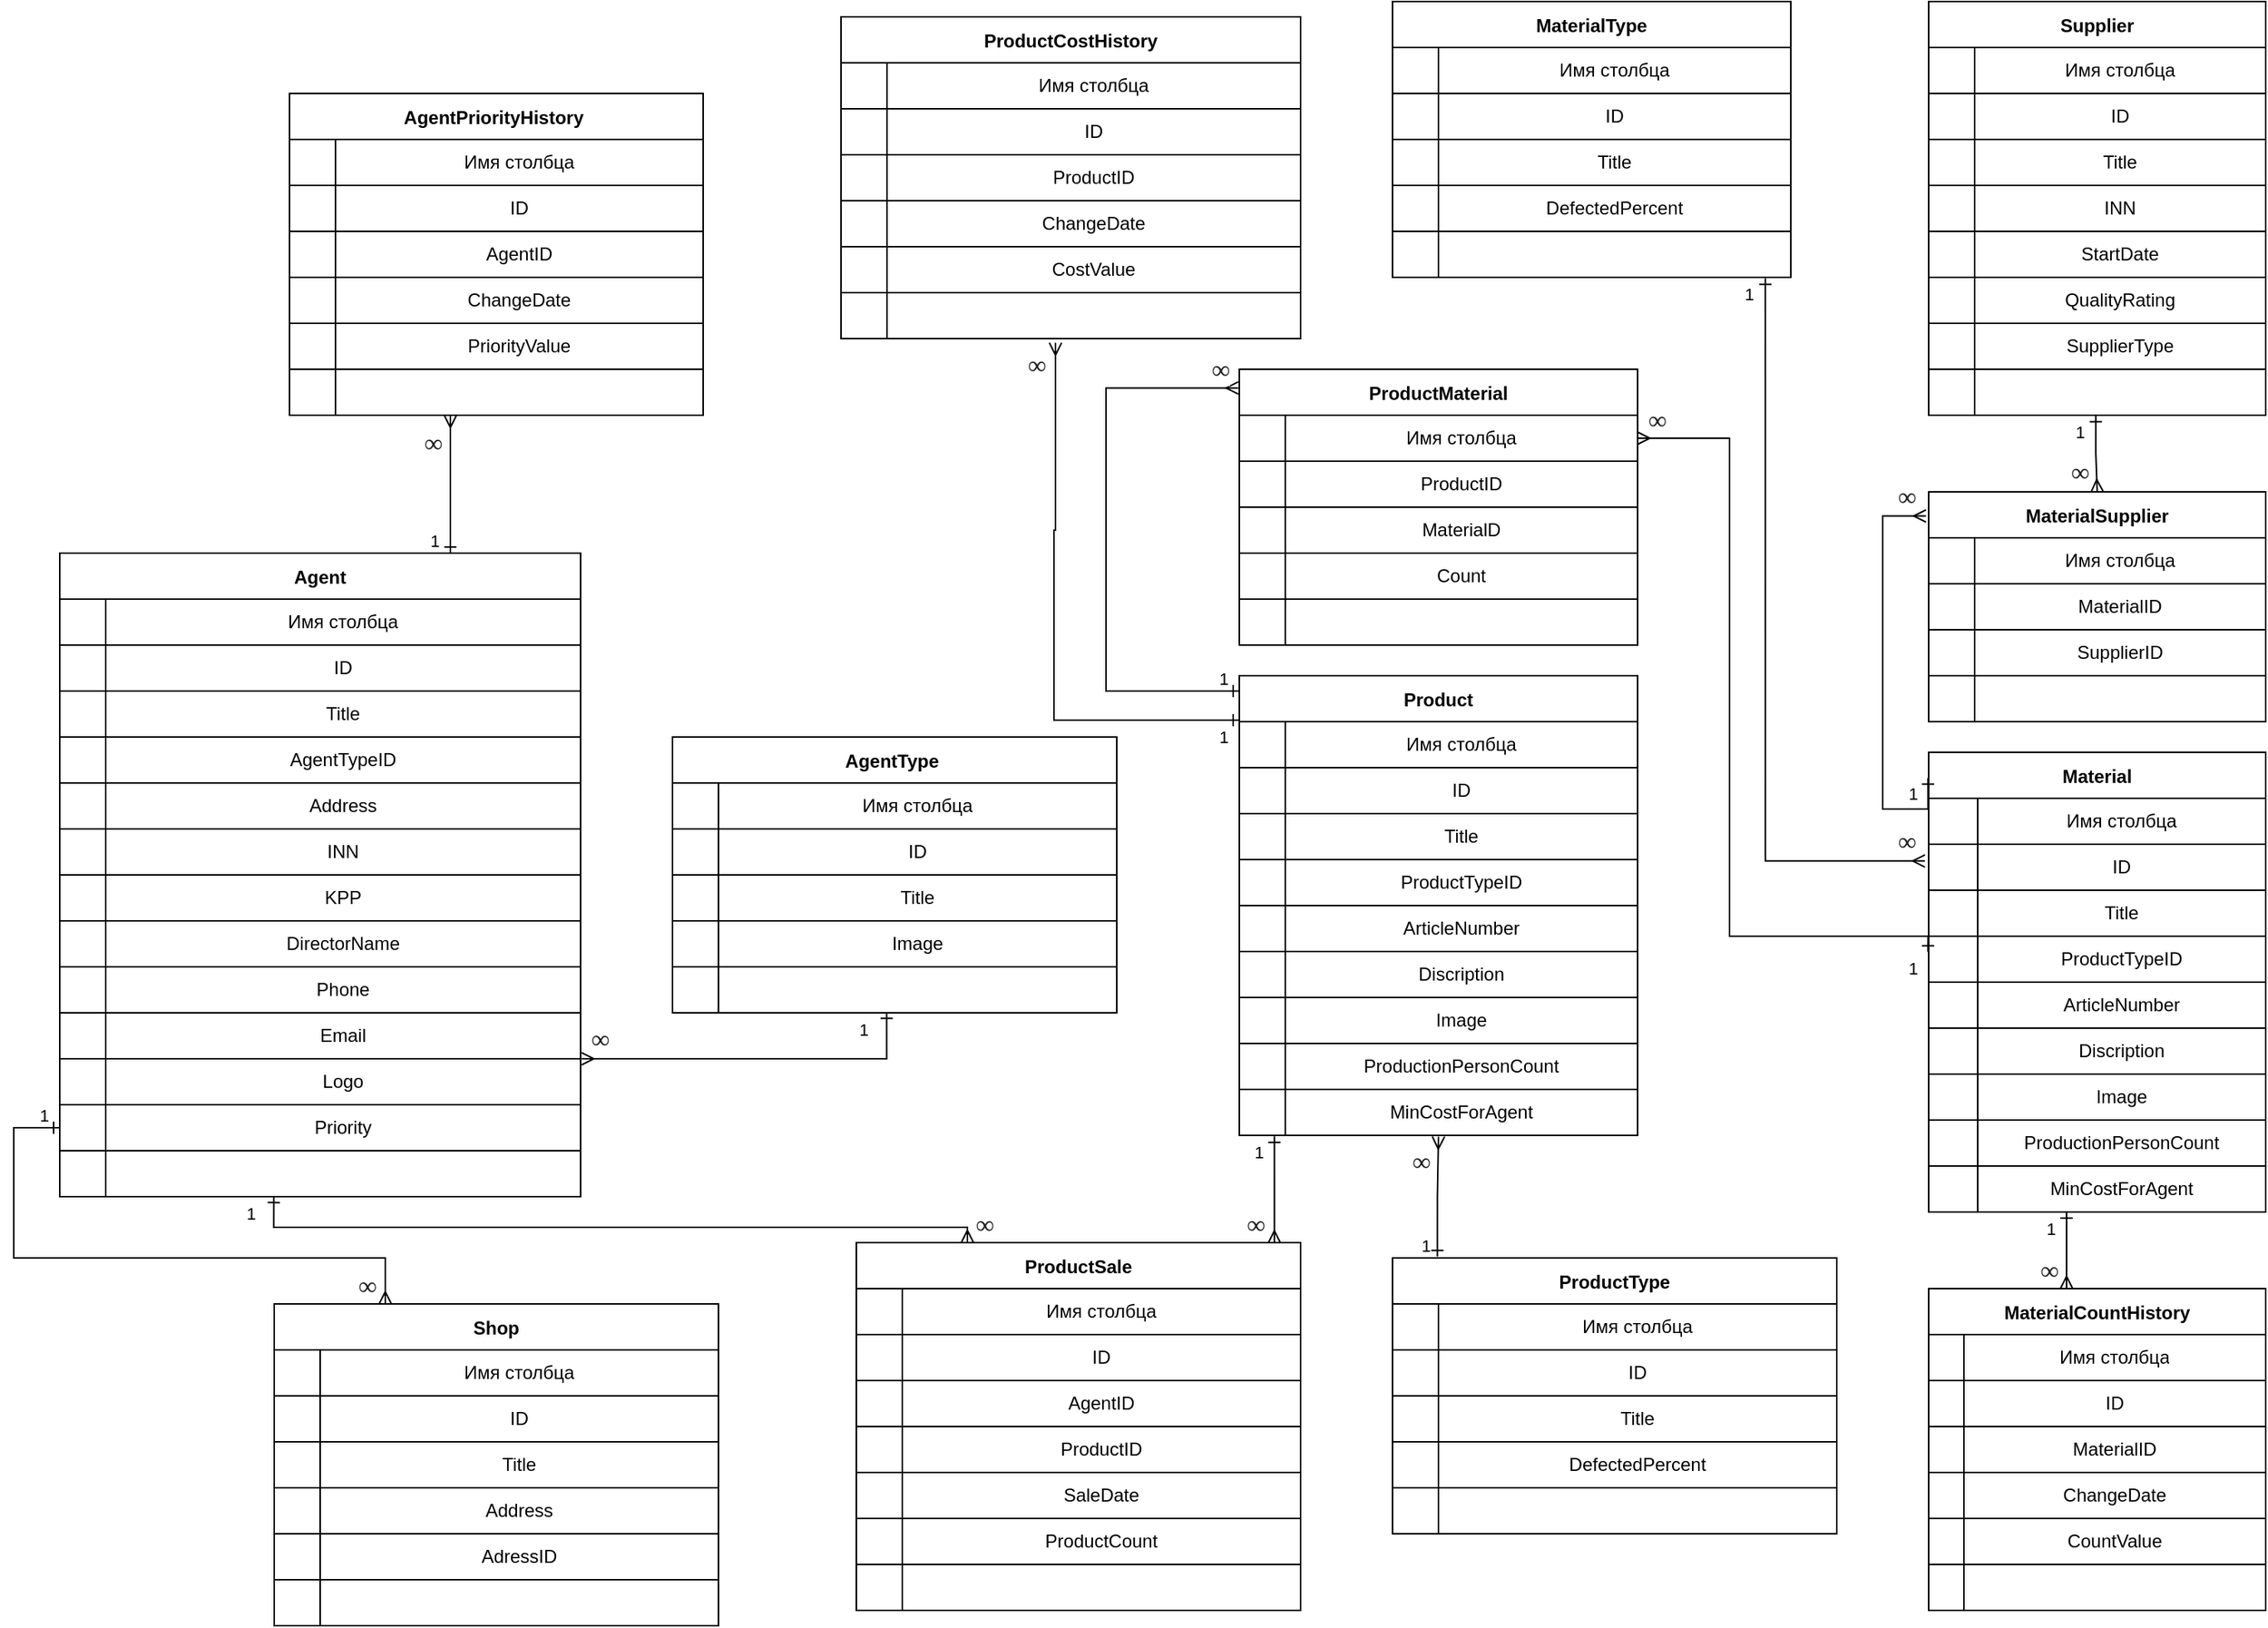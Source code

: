 <mxfile version="20.5.1" type="device"><diagram id="7msQpTM_IadUV7Yxo71s" name="Страница 1"><mxGraphModel dx="3197" dy="2492" grid="1" gridSize="10" guides="1" tooltips="1" connect="1" arrows="1" fold="1" page="1" pageScale="1" pageWidth="827" pageHeight="1169" math="0" shadow="0"><root><mxCell id="0"/><mxCell id="1" parent="0"/><mxCell id="Cj_bxOaK2DVtzxstm4vP-14" value="AgentPriorityHistory " style="shape=table;startSize=30;container=1;collapsible=0;childLayout=tableLayout;fontStyle=1;align=center;" vertex="1" parent="1"><mxGeometry x="90" y="50" width="270" height="210" as="geometry"/></mxCell><mxCell id="Cj_bxOaK2DVtzxstm4vP-15" value="" style="shape=tableRow;horizontal=0;startSize=0;swimlaneHead=0;swimlaneBody=0;top=0;left=0;bottom=0;right=0;collapsible=0;dropTarget=0;fillColor=none;points=[[0,0.5],[1,0.5]];portConstraint=eastwest;" vertex="1" parent="Cj_bxOaK2DVtzxstm4vP-14"><mxGeometry y="30" width="270" height="30" as="geometry"/></mxCell><mxCell id="Cj_bxOaK2DVtzxstm4vP-16" value="" style="shape=partialRectangle;html=1;whiteSpace=wrap;connectable=0;fillColor=none;top=0;left=0;bottom=0;right=0;overflow=hidden;" vertex="1" parent="Cj_bxOaK2DVtzxstm4vP-15"><mxGeometry width="30" height="30" as="geometry"><mxRectangle width="30" height="30" as="alternateBounds"/></mxGeometry></mxCell><mxCell id="Cj_bxOaK2DVtzxstm4vP-17" value="Имя столбца" style="shape=partialRectangle;html=1;whiteSpace=wrap;connectable=0;fillColor=none;top=0;left=0;bottom=0;right=0;overflow=hidden;" vertex="1" parent="Cj_bxOaK2DVtzxstm4vP-15"><mxGeometry x="30" width="240" height="30" as="geometry"><mxRectangle width="240" height="30" as="alternateBounds"/></mxGeometry></mxCell><mxCell id="Cj_bxOaK2DVtzxstm4vP-19" value="" style="shape=tableRow;horizontal=0;startSize=0;swimlaneHead=0;swimlaneBody=0;top=0;left=0;bottom=0;right=0;collapsible=0;dropTarget=0;fillColor=none;points=[[0,0.5],[1,0.5]];portConstraint=eastwest;" vertex="1" parent="Cj_bxOaK2DVtzxstm4vP-14"><mxGeometry y="60" width="270" height="30" as="geometry"/></mxCell><mxCell id="Cj_bxOaK2DVtzxstm4vP-20" value="" style="shape=partialRectangle;html=1;whiteSpace=wrap;connectable=0;fillColor=none;top=0;left=0;bottom=0;right=0;overflow=hidden;" vertex="1" parent="Cj_bxOaK2DVtzxstm4vP-19"><mxGeometry width="30" height="30" as="geometry"><mxRectangle width="30" height="30" as="alternateBounds"/></mxGeometry></mxCell><mxCell id="Cj_bxOaK2DVtzxstm4vP-21" value="ID" style="shape=partialRectangle;html=1;whiteSpace=wrap;connectable=0;fillColor=none;top=0;left=0;bottom=0;right=0;overflow=hidden;" vertex="1" parent="Cj_bxOaK2DVtzxstm4vP-19"><mxGeometry x="30" width="240" height="30" as="geometry"><mxRectangle width="240" height="30" as="alternateBounds"/></mxGeometry></mxCell><mxCell id="Cj_bxOaK2DVtzxstm4vP-23" value="" style="shape=tableRow;horizontal=0;startSize=0;swimlaneHead=0;swimlaneBody=0;top=0;left=0;bottom=0;right=0;collapsible=0;dropTarget=0;fillColor=none;points=[[0,0.5],[1,0.5]];portConstraint=eastwest;" vertex="1" parent="Cj_bxOaK2DVtzxstm4vP-14"><mxGeometry y="90" width="270" height="30" as="geometry"/></mxCell><mxCell id="Cj_bxOaK2DVtzxstm4vP-24" value="" style="shape=partialRectangle;html=1;whiteSpace=wrap;connectable=0;fillColor=none;top=0;left=0;bottom=0;right=0;overflow=hidden;" vertex="1" parent="Cj_bxOaK2DVtzxstm4vP-23"><mxGeometry width="30" height="30" as="geometry"><mxRectangle width="30" height="30" as="alternateBounds"/></mxGeometry></mxCell><mxCell id="Cj_bxOaK2DVtzxstm4vP-25" value="AgentID" style="shape=partialRectangle;html=1;whiteSpace=wrap;connectable=0;fillColor=none;top=0;left=0;bottom=0;right=0;overflow=hidden;" vertex="1" parent="Cj_bxOaK2DVtzxstm4vP-23"><mxGeometry x="30" width="240" height="30" as="geometry"><mxRectangle width="240" height="30" as="alternateBounds"/></mxGeometry></mxCell><mxCell id="Cj_bxOaK2DVtzxstm4vP-36" style="shape=tableRow;horizontal=0;startSize=0;swimlaneHead=0;swimlaneBody=0;top=0;left=0;bottom=0;right=0;collapsible=0;dropTarget=0;fillColor=none;points=[[0,0.5],[1,0.5]];portConstraint=eastwest;" vertex="1" parent="Cj_bxOaK2DVtzxstm4vP-14"><mxGeometry y="120" width="270" height="30" as="geometry"/></mxCell><mxCell id="Cj_bxOaK2DVtzxstm4vP-37" style="shape=partialRectangle;html=1;whiteSpace=wrap;connectable=0;fillColor=none;top=0;left=0;bottom=0;right=0;overflow=hidden;" vertex="1" parent="Cj_bxOaK2DVtzxstm4vP-36"><mxGeometry width="30" height="30" as="geometry"><mxRectangle width="30" height="30" as="alternateBounds"/></mxGeometry></mxCell><mxCell id="Cj_bxOaK2DVtzxstm4vP-38" value="ChangeDate" style="shape=partialRectangle;html=1;whiteSpace=wrap;connectable=0;fillColor=none;top=0;left=0;bottom=0;right=0;overflow=hidden;" vertex="1" parent="Cj_bxOaK2DVtzxstm4vP-36"><mxGeometry x="30" width="240" height="30" as="geometry"><mxRectangle width="240" height="30" as="alternateBounds"/></mxGeometry></mxCell><mxCell id="Cj_bxOaK2DVtzxstm4vP-41" style="shape=tableRow;horizontal=0;startSize=0;swimlaneHead=0;swimlaneBody=0;top=0;left=0;bottom=0;right=0;collapsible=0;dropTarget=0;fillColor=none;points=[[0,0.5],[1,0.5]];portConstraint=eastwest;" vertex="1" parent="Cj_bxOaK2DVtzxstm4vP-14"><mxGeometry y="150" width="270" height="30" as="geometry"/></mxCell><mxCell id="Cj_bxOaK2DVtzxstm4vP-42" style="shape=partialRectangle;html=1;whiteSpace=wrap;connectable=0;fillColor=none;top=0;left=0;bottom=0;right=0;overflow=hidden;" vertex="1" parent="Cj_bxOaK2DVtzxstm4vP-41"><mxGeometry width="30" height="30" as="geometry"><mxRectangle width="30" height="30" as="alternateBounds"/></mxGeometry></mxCell><mxCell id="Cj_bxOaK2DVtzxstm4vP-43" value="PriorityValue" style="shape=partialRectangle;html=1;whiteSpace=wrap;connectable=0;fillColor=none;top=0;left=0;bottom=0;right=0;overflow=hidden;" vertex="1" parent="Cj_bxOaK2DVtzxstm4vP-41"><mxGeometry x="30" width="240" height="30" as="geometry"><mxRectangle width="240" height="30" as="alternateBounds"/></mxGeometry></mxCell><mxCell id="Cj_bxOaK2DVtzxstm4vP-46" style="shape=tableRow;horizontal=0;startSize=0;swimlaneHead=0;swimlaneBody=0;top=0;left=0;bottom=0;right=0;collapsible=0;dropTarget=0;fillColor=none;points=[[0,0.5],[1,0.5]];portConstraint=eastwest;" vertex="1" parent="Cj_bxOaK2DVtzxstm4vP-14"><mxGeometry y="180" width="270" height="30" as="geometry"/></mxCell><mxCell id="Cj_bxOaK2DVtzxstm4vP-47" style="shape=partialRectangle;html=1;whiteSpace=wrap;connectable=0;fillColor=none;top=0;left=0;bottom=0;right=0;overflow=hidden;" vertex="1" parent="Cj_bxOaK2DVtzxstm4vP-46"><mxGeometry width="30" height="30" as="geometry"><mxRectangle width="30" height="30" as="alternateBounds"/></mxGeometry></mxCell><mxCell id="Cj_bxOaK2DVtzxstm4vP-48" style="shape=partialRectangle;html=1;whiteSpace=wrap;connectable=0;fillColor=none;top=0;left=0;bottom=0;right=0;overflow=hidden;" vertex="1" parent="Cj_bxOaK2DVtzxstm4vP-46"><mxGeometry x="30" width="240" height="30" as="geometry"><mxRectangle width="240" height="30" as="alternateBounds"/></mxGeometry></mxCell><mxCell id="Cj_bxOaK2DVtzxstm4vP-52" value="Agent" style="shape=table;startSize=30;container=1;collapsible=0;childLayout=tableLayout;fontStyle=1;align=center;" vertex="1" parent="1"><mxGeometry x="-60" y="350" width="340" height="420" as="geometry"/></mxCell><mxCell id="Cj_bxOaK2DVtzxstm4vP-53" value="" style="shape=tableRow;horizontal=0;startSize=0;swimlaneHead=0;swimlaneBody=0;top=0;left=0;bottom=0;right=0;collapsible=0;dropTarget=0;fillColor=none;points=[[0,0.5],[1,0.5]];portConstraint=eastwest;" vertex="1" parent="Cj_bxOaK2DVtzxstm4vP-52"><mxGeometry y="30" width="340" height="30" as="geometry"/></mxCell><mxCell id="Cj_bxOaK2DVtzxstm4vP-54" value="" style="shape=partialRectangle;html=1;whiteSpace=wrap;connectable=0;fillColor=none;top=0;left=0;bottom=0;right=0;overflow=hidden;" vertex="1" parent="Cj_bxOaK2DVtzxstm4vP-53"><mxGeometry width="30" height="30" as="geometry"><mxRectangle width="30" height="30" as="alternateBounds"/></mxGeometry></mxCell><mxCell id="Cj_bxOaK2DVtzxstm4vP-55" value="Имя столбца" style="shape=partialRectangle;html=1;whiteSpace=wrap;connectable=0;fillColor=none;top=0;left=0;bottom=0;right=0;overflow=hidden;" vertex="1" parent="Cj_bxOaK2DVtzxstm4vP-53"><mxGeometry x="30" width="310" height="30" as="geometry"><mxRectangle width="310" height="30" as="alternateBounds"/></mxGeometry></mxCell><mxCell id="Cj_bxOaK2DVtzxstm4vP-58" value="" style="shape=tableRow;horizontal=0;startSize=0;swimlaneHead=0;swimlaneBody=0;top=0;left=0;bottom=0;right=0;collapsible=0;dropTarget=0;fillColor=none;points=[[0,0.5],[1,0.5]];portConstraint=eastwest;" vertex="1" parent="Cj_bxOaK2DVtzxstm4vP-52"><mxGeometry y="60" width="340" height="30" as="geometry"/></mxCell><mxCell id="Cj_bxOaK2DVtzxstm4vP-59" value="" style="shape=partialRectangle;html=1;whiteSpace=wrap;connectable=0;fillColor=none;top=0;left=0;bottom=0;right=0;overflow=hidden;" vertex="1" parent="Cj_bxOaK2DVtzxstm4vP-58"><mxGeometry width="30" height="30" as="geometry"><mxRectangle width="30" height="30" as="alternateBounds"/></mxGeometry></mxCell><mxCell id="Cj_bxOaK2DVtzxstm4vP-60" value="ID" style="shape=partialRectangle;html=1;whiteSpace=wrap;connectable=0;fillColor=none;top=0;left=0;bottom=0;right=0;overflow=hidden;" vertex="1" parent="Cj_bxOaK2DVtzxstm4vP-58"><mxGeometry x="30" width="310" height="30" as="geometry"><mxRectangle width="310" height="30" as="alternateBounds"/></mxGeometry></mxCell><mxCell id="Cj_bxOaK2DVtzxstm4vP-63" value="" style="shape=tableRow;horizontal=0;startSize=0;swimlaneHead=0;swimlaneBody=0;top=0;left=0;bottom=0;right=0;collapsible=0;dropTarget=0;fillColor=none;points=[[0,0.5],[1,0.5]];portConstraint=eastwest;" vertex="1" parent="Cj_bxOaK2DVtzxstm4vP-52"><mxGeometry y="90" width="340" height="30" as="geometry"/></mxCell><mxCell id="Cj_bxOaK2DVtzxstm4vP-64" value="" style="shape=partialRectangle;html=1;whiteSpace=wrap;connectable=0;fillColor=none;top=0;left=0;bottom=0;right=0;overflow=hidden;" vertex="1" parent="Cj_bxOaK2DVtzxstm4vP-63"><mxGeometry width="30" height="30" as="geometry"><mxRectangle width="30" height="30" as="alternateBounds"/></mxGeometry></mxCell><mxCell id="Cj_bxOaK2DVtzxstm4vP-65" value="Title" style="shape=partialRectangle;html=1;whiteSpace=wrap;connectable=0;fillColor=none;top=0;left=0;bottom=0;right=0;overflow=hidden;" vertex="1" parent="Cj_bxOaK2DVtzxstm4vP-63"><mxGeometry x="30" width="310" height="30" as="geometry"><mxRectangle width="310" height="30" as="alternateBounds"/></mxGeometry></mxCell><mxCell id="Cj_bxOaK2DVtzxstm4vP-68" style="shape=tableRow;horizontal=0;startSize=0;swimlaneHead=0;swimlaneBody=0;top=0;left=0;bottom=0;right=0;collapsible=0;dropTarget=0;fillColor=none;points=[[0,0.5],[1,0.5]];portConstraint=eastwest;" vertex="1" parent="Cj_bxOaK2DVtzxstm4vP-52"><mxGeometry y="120" width="340" height="30" as="geometry"/></mxCell><mxCell id="Cj_bxOaK2DVtzxstm4vP-69" style="shape=partialRectangle;html=1;whiteSpace=wrap;connectable=0;fillColor=none;top=0;left=0;bottom=0;right=0;overflow=hidden;" vertex="1" parent="Cj_bxOaK2DVtzxstm4vP-68"><mxGeometry width="30" height="30" as="geometry"><mxRectangle width="30" height="30" as="alternateBounds"/></mxGeometry></mxCell><mxCell id="Cj_bxOaK2DVtzxstm4vP-70" value="AgentTypeID" style="shape=partialRectangle;html=1;whiteSpace=wrap;connectable=0;fillColor=none;top=0;left=0;bottom=0;right=0;overflow=hidden;" vertex="1" parent="Cj_bxOaK2DVtzxstm4vP-68"><mxGeometry x="30" width="310" height="30" as="geometry"><mxRectangle width="310" height="30" as="alternateBounds"/></mxGeometry></mxCell><mxCell id="Cj_bxOaK2DVtzxstm4vP-73" style="shape=tableRow;horizontal=0;startSize=0;swimlaneHead=0;swimlaneBody=0;top=0;left=0;bottom=0;right=0;collapsible=0;dropTarget=0;fillColor=none;points=[[0,0.5],[1,0.5]];portConstraint=eastwest;" vertex="1" parent="Cj_bxOaK2DVtzxstm4vP-52"><mxGeometry y="150" width="340" height="30" as="geometry"/></mxCell><mxCell id="Cj_bxOaK2DVtzxstm4vP-74" style="shape=partialRectangle;html=1;whiteSpace=wrap;connectable=0;fillColor=none;top=0;left=0;bottom=0;right=0;overflow=hidden;" vertex="1" parent="Cj_bxOaK2DVtzxstm4vP-73"><mxGeometry width="30" height="30" as="geometry"><mxRectangle width="30" height="30" as="alternateBounds"/></mxGeometry></mxCell><mxCell id="Cj_bxOaK2DVtzxstm4vP-75" value="Address" style="shape=partialRectangle;html=1;whiteSpace=wrap;connectable=0;fillColor=none;top=0;left=0;bottom=0;right=0;overflow=hidden;" vertex="1" parent="Cj_bxOaK2DVtzxstm4vP-73"><mxGeometry x="30" width="310" height="30" as="geometry"><mxRectangle width="310" height="30" as="alternateBounds"/></mxGeometry></mxCell><mxCell id="Cj_bxOaK2DVtzxstm4vP-78" style="shape=tableRow;horizontal=0;startSize=0;swimlaneHead=0;swimlaneBody=0;top=0;left=0;bottom=0;right=0;collapsible=0;dropTarget=0;fillColor=none;points=[[0,0.5],[1,0.5]];portConstraint=eastwest;" vertex="1" parent="Cj_bxOaK2DVtzxstm4vP-52"><mxGeometry y="180" width="340" height="30" as="geometry"/></mxCell><mxCell id="Cj_bxOaK2DVtzxstm4vP-79" style="shape=partialRectangle;html=1;whiteSpace=wrap;connectable=0;fillColor=none;top=0;left=0;bottom=0;right=0;overflow=hidden;" vertex="1" parent="Cj_bxOaK2DVtzxstm4vP-78"><mxGeometry width="30" height="30" as="geometry"><mxRectangle width="30" height="30" as="alternateBounds"/></mxGeometry></mxCell><mxCell id="Cj_bxOaK2DVtzxstm4vP-80" value="INN" style="shape=partialRectangle;html=1;whiteSpace=wrap;connectable=0;fillColor=none;top=0;left=0;bottom=0;right=0;overflow=hidden;" vertex="1" parent="Cj_bxOaK2DVtzxstm4vP-78"><mxGeometry x="30" width="310" height="30" as="geometry"><mxRectangle width="310" height="30" as="alternateBounds"/></mxGeometry></mxCell><mxCell id="Cj_bxOaK2DVtzxstm4vP-84" style="shape=tableRow;horizontal=0;startSize=0;swimlaneHead=0;swimlaneBody=0;top=0;left=0;bottom=0;right=0;collapsible=0;dropTarget=0;fillColor=none;points=[[0,0.5],[1,0.5]];portConstraint=eastwest;" vertex="1" parent="Cj_bxOaK2DVtzxstm4vP-52"><mxGeometry y="210" width="340" height="30" as="geometry"/></mxCell><mxCell id="Cj_bxOaK2DVtzxstm4vP-85" style="shape=partialRectangle;html=1;whiteSpace=wrap;connectable=0;fillColor=none;top=0;left=0;bottom=0;right=0;overflow=hidden;" vertex="1" parent="Cj_bxOaK2DVtzxstm4vP-84"><mxGeometry width="30" height="30" as="geometry"><mxRectangle width="30" height="30" as="alternateBounds"/></mxGeometry></mxCell><mxCell id="Cj_bxOaK2DVtzxstm4vP-86" value="KPP" style="shape=partialRectangle;html=1;whiteSpace=wrap;connectable=0;fillColor=none;top=0;left=0;bottom=0;right=0;overflow=hidden;" vertex="1" parent="Cj_bxOaK2DVtzxstm4vP-84"><mxGeometry x="30" width="310" height="30" as="geometry"><mxRectangle width="310" height="30" as="alternateBounds"/></mxGeometry></mxCell><mxCell id="Cj_bxOaK2DVtzxstm4vP-89" style="shape=tableRow;horizontal=0;startSize=0;swimlaneHead=0;swimlaneBody=0;top=0;left=0;bottom=0;right=0;collapsible=0;dropTarget=0;fillColor=none;points=[[0,0.5],[1,0.5]];portConstraint=eastwest;" vertex="1" parent="Cj_bxOaK2DVtzxstm4vP-52"><mxGeometry y="240" width="340" height="30" as="geometry"/></mxCell><mxCell id="Cj_bxOaK2DVtzxstm4vP-90" style="shape=partialRectangle;html=1;whiteSpace=wrap;connectable=0;fillColor=none;top=0;left=0;bottom=0;right=0;overflow=hidden;" vertex="1" parent="Cj_bxOaK2DVtzxstm4vP-89"><mxGeometry width="30" height="30" as="geometry"><mxRectangle width="30" height="30" as="alternateBounds"/></mxGeometry></mxCell><mxCell id="Cj_bxOaK2DVtzxstm4vP-91" value="DirectorName" style="shape=partialRectangle;html=1;whiteSpace=wrap;connectable=0;fillColor=none;top=0;left=0;bottom=0;right=0;overflow=hidden;" vertex="1" parent="Cj_bxOaK2DVtzxstm4vP-89"><mxGeometry x="30" width="310" height="30" as="geometry"><mxRectangle width="310" height="30" as="alternateBounds"/></mxGeometry></mxCell><mxCell id="Cj_bxOaK2DVtzxstm4vP-94" style="shape=tableRow;horizontal=0;startSize=0;swimlaneHead=0;swimlaneBody=0;top=0;left=0;bottom=0;right=0;collapsible=0;dropTarget=0;fillColor=none;points=[[0,0.5],[1,0.5]];portConstraint=eastwest;" vertex="1" parent="Cj_bxOaK2DVtzxstm4vP-52"><mxGeometry y="270" width="340" height="30" as="geometry"/></mxCell><mxCell id="Cj_bxOaK2DVtzxstm4vP-95" style="shape=partialRectangle;html=1;whiteSpace=wrap;connectable=0;fillColor=none;top=0;left=0;bottom=0;right=0;overflow=hidden;" vertex="1" parent="Cj_bxOaK2DVtzxstm4vP-94"><mxGeometry width="30" height="30" as="geometry"><mxRectangle width="30" height="30" as="alternateBounds"/></mxGeometry></mxCell><mxCell id="Cj_bxOaK2DVtzxstm4vP-96" value="Phone" style="shape=partialRectangle;html=1;whiteSpace=wrap;connectable=0;fillColor=none;top=0;left=0;bottom=0;right=0;overflow=hidden;" vertex="1" parent="Cj_bxOaK2DVtzxstm4vP-94"><mxGeometry x="30" width="310" height="30" as="geometry"><mxRectangle width="310" height="30" as="alternateBounds"/></mxGeometry></mxCell><mxCell id="Cj_bxOaK2DVtzxstm4vP-99" style="shape=tableRow;horizontal=0;startSize=0;swimlaneHead=0;swimlaneBody=0;top=0;left=0;bottom=0;right=0;collapsible=0;dropTarget=0;fillColor=none;points=[[0,0.5],[1,0.5]];portConstraint=eastwest;" vertex="1" parent="Cj_bxOaK2DVtzxstm4vP-52"><mxGeometry y="300" width="340" height="30" as="geometry"/></mxCell><mxCell id="Cj_bxOaK2DVtzxstm4vP-100" style="shape=partialRectangle;html=1;whiteSpace=wrap;connectable=0;fillColor=none;top=0;left=0;bottom=0;right=0;overflow=hidden;" vertex="1" parent="Cj_bxOaK2DVtzxstm4vP-99"><mxGeometry width="30" height="30" as="geometry"><mxRectangle width="30" height="30" as="alternateBounds"/></mxGeometry></mxCell><mxCell id="Cj_bxOaK2DVtzxstm4vP-101" value="Email" style="shape=partialRectangle;html=1;whiteSpace=wrap;connectable=0;fillColor=none;top=0;left=0;bottom=0;right=0;overflow=hidden;" vertex="1" parent="Cj_bxOaK2DVtzxstm4vP-99"><mxGeometry x="30" width="310" height="30" as="geometry"><mxRectangle width="310" height="30" as="alternateBounds"/></mxGeometry></mxCell><mxCell id="Cj_bxOaK2DVtzxstm4vP-104" style="shape=tableRow;horizontal=0;startSize=0;swimlaneHead=0;swimlaneBody=0;top=0;left=0;bottom=0;right=0;collapsible=0;dropTarget=0;fillColor=none;points=[[0,0.5],[1,0.5]];portConstraint=eastwest;" vertex="1" parent="Cj_bxOaK2DVtzxstm4vP-52"><mxGeometry y="330" width="340" height="30" as="geometry"/></mxCell><mxCell id="Cj_bxOaK2DVtzxstm4vP-105" style="shape=partialRectangle;html=1;whiteSpace=wrap;connectable=0;fillColor=none;top=0;left=0;bottom=0;right=0;overflow=hidden;" vertex="1" parent="Cj_bxOaK2DVtzxstm4vP-104"><mxGeometry width="30" height="30" as="geometry"><mxRectangle width="30" height="30" as="alternateBounds"/></mxGeometry></mxCell><mxCell id="Cj_bxOaK2DVtzxstm4vP-106" value="Logo" style="shape=partialRectangle;html=1;whiteSpace=wrap;connectable=0;fillColor=none;top=0;left=0;bottom=0;right=0;overflow=hidden;" vertex="1" parent="Cj_bxOaK2DVtzxstm4vP-104"><mxGeometry x="30" width="310" height="30" as="geometry"><mxRectangle width="310" height="30" as="alternateBounds"/></mxGeometry></mxCell><mxCell id="Cj_bxOaK2DVtzxstm4vP-109" style="shape=tableRow;horizontal=0;startSize=0;swimlaneHead=0;swimlaneBody=0;top=0;left=0;bottom=0;right=0;collapsible=0;dropTarget=0;fillColor=none;points=[[0,0.5],[1,0.5]];portConstraint=eastwest;" vertex="1" parent="Cj_bxOaK2DVtzxstm4vP-52"><mxGeometry y="360" width="340" height="30" as="geometry"/></mxCell><mxCell id="Cj_bxOaK2DVtzxstm4vP-110" style="shape=partialRectangle;html=1;whiteSpace=wrap;connectable=0;fillColor=none;top=0;left=0;bottom=0;right=0;overflow=hidden;" vertex="1" parent="Cj_bxOaK2DVtzxstm4vP-109"><mxGeometry width="30" height="30" as="geometry"><mxRectangle width="30" height="30" as="alternateBounds"/></mxGeometry></mxCell><mxCell id="Cj_bxOaK2DVtzxstm4vP-111" value="Priority" style="shape=partialRectangle;html=1;whiteSpace=wrap;connectable=0;fillColor=none;top=0;left=0;bottom=0;right=0;overflow=hidden;" vertex="1" parent="Cj_bxOaK2DVtzxstm4vP-109"><mxGeometry x="30" width="310" height="30" as="geometry"><mxRectangle width="310" height="30" as="alternateBounds"/></mxGeometry></mxCell><mxCell id="Cj_bxOaK2DVtzxstm4vP-114" style="shape=tableRow;horizontal=0;startSize=0;swimlaneHead=0;swimlaneBody=0;top=0;left=0;bottom=0;right=0;collapsible=0;dropTarget=0;fillColor=none;points=[[0,0.5],[1,0.5]];portConstraint=eastwest;" vertex="1" parent="Cj_bxOaK2DVtzxstm4vP-52"><mxGeometry y="390" width="340" height="30" as="geometry"/></mxCell><mxCell id="Cj_bxOaK2DVtzxstm4vP-115" style="shape=partialRectangle;html=1;whiteSpace=wrap;connectable=0;fillColor=none;top=0;left=0;bottom=0;right=0;overflow=hidden;" vertex="1" parent="Cj_bxOaK2DVtzxstm4vP-114"><mxGeometry width="30" height="30" as="geometry"><mxRectangle width="30" height="30" as="alternateBounds"/></mxGeometry></mxCell><mxCell id="Cj_bxOaK2DVtzxstm4vP-116" style="shape=partialRectangle;html=1;whiteSpace=wrap;connectable=0;fillColor=none;top=0;left=0;bottom=0;right=0;overflow=hidden;" vertex="1" parent="Cj_bxOaK2DVtzxstm4vP-114"><mxGeometry x="30" width="310" height="30" as="geometry"><mxRectangle width="310" height="30" as="alternateBounds"/></mxGeometry></mxCell><mxCell id="Cj_bxOaK2DVtzxstm4vP-119" value="AgentType " style="shape=table;startSize=30;container=1;collapsible=0;childLayout=tableLayout;fontStyle=1;align=center;" vertex="1" parent="1"><mxGeometry x="340" y="470" width="290" height="180" as="geometry"/></mxCell><mxCell id="Cj_bxOaK2DVtzxstm4vP-120" value="" style="shape=tableRow;horizontal=0;startSize=0;swimlaneHead=0;swimlaneBody=0;top=0;left=0;bottom=0;right=0;collapsible=0;dropTarget=0;fillColor=none;points=[[0,0.5],[1,0.5]];portConstraint=eastwest;" vertex="1" parent="Cj_bxOaK2DVtzxstm4vP-119"><mxGeometry y="30" width="290" height="30" as="geometry"/></mxCell><mxCell id="Cj_bxOaK2DVtzxstm4vP-121" value="" style="shape=partialRectangle;html=1;whiteSpace=wrap;connectable=0;fillColor=none;top=0;left=0;bottom=0;right=0;overflow=hidden;" vertex="1" parent="Cj_bxOaK2DVtzxstm4vP-120"><mxGeometry width="30" height="30" as="geometry"><mxRectangle width="30" height="30" as="alternateBounds"/></mxGeometry></mxCell><mxCell id="Cj_bxOaK2DVtzxstm4vP-122" value="Имя столбца" style="shape=partialRectangle;html=1;whiteSpace=wrap;connectable=0;fillColor=none;top=0;left=0;bottom=0;right=0;overflow=hidden;" vertex="1" parent="Cj_bxOaK2DVtzxstm4vP-120"><mxGeometry x="30" width="260" height="30" as="geometry"><mxRectangle width="260" height="30" as="alternateBounds"/></mxGeometry></mxCell><mxCell id="Cj_bxOaK2DVtzxstm4vP-125" value="" style="shape=tableRow;horizontal=0;startSize=0;swimlaneHead=0;swimlaneBody=0;top=0;left=0;bottom=0;right=0;collapsible=0;dropTarget=0;fillColor=none;points=[[0,0.5],[1,0.5]];portConstraint=eastwest;" vertex="1" parent="Cj_bxOaK2DVtzxstm4vP-119"><mxGeometry y="60" width="290" height="30" as="geometry"/></mxCell><mxCell id="Cj_bxOaK2DVtzxstm4vP-126" value="" style="shape=partialRectangle;html=1;whiteSpace=wrap;connectable=0;fillColor=none;top=0;left=0;bottom=0;right=0;overflow=hidden;" vertex="1" parent="Cj_bxOaK2DVtzxstm4vP-125"><mxGeometry width="30" height="30" as="geometry"><mxRectangle width="30" height="30" as="alternateBounds"/></mxGeometry></mxCell><mxCell id="Cj_bxOaK2DVtzxstm4vP-127" value="ID" style="shape=partialRectangle;html=1;whiteSpace=wrap;connectable=0;fillColor=none;top=0;left=0;bottom=0;right=0;overflow=hidden;" vertex="1" parent="Cj_bxOaK2DVtzxstm4vP-125"><mxGeometry x="30" width="260" height="30" as="geometry"><mxRectangle width="260" height="30" as="alternateBounds"/></mxGeometry></mxCell><mxCell id="Cj_bxOaK2DVtzxstm4vP-130" value="" style="shape=tableRow;horizontal=0;startSize=0;swimlaneHead=0;swimlaneBody=0;top=0;left=0;bottom=0;right=0;collapsible=0;dropTarget=0;fillColor=none;points=[[0,0.5],[1,0.5]];portConstraint=eastwest;" vertex="1" parent="Cj_bxOaK2DVtzxstm4vP-119"><mxGeometry y="90" width="290" height="30" as="geometry"/></mxCell><mxCell id="Cj_bxOaK2DVtzxstm4vP-131" value="" style="shape=partialRectangle;html=1;whiteSpace=wrap;connectable=0;fillColor=none;top=0;left=0;bottom=0;right=0;overflow=hidden;" vertex="1" parent="Cj_bxOaK2DVtzxstm4vP-130"><mxGeometry width="30" height="30" as="geometry"><mxRectangle width="30" height="30" as="alternateBounds"/></mxGeometry></mxCell><mxCell id="Cj_bxOaK2DVtzxstm4vP-132" value="Title" style="shape=partialRectangle;html=1;whiteSpace=wrap;connectable=0;fillColor=none;top=0;left=0;bottom=0;right=0;overflow=hidden;" vertex="1" parent="Cj_bxOaK2DVtzxstm4vP-130"><mxGeometry x="30" width="260" height="30" as="geometry"><mxRectangle width="260" height="30" as="alternateBounds"/></mxGeometry></mxCell><mxCell id="Cj_bxOaK2DVtzxstm4vP-135" style="shape=tableRow;horizontal=0;startSize=0;swimlaneHead=0;swimlaneBody=0;top=0;left=0;bottom=0;right=0;collapsible=0;dropTarget=0;fillColor=none;points=[[0,0.5],[1,0.5]];portConstraint=eastwest;" vertex="1" parent="Cj_bxOaK2DVtzxstm4vP-119"><mxGeometry y="120" width="290" height="30" as="geometry"/></mxCell><mxCell id="Cj_bxOaK2DVtzxstm4vP-136" style="shape=partialRectangle;html=1;whiteSpace=wrap;connectable=0;fillColor=none;top=0;left=0;bottom=0;right=0;overflow=hidden;" vertex="1" parent="Cj_bxOaK2DVtzxstm4vP-135"><mxGeometry width="30" height="30" as="geometry"><mxRectangle width="30" height="30" as="alternateBounds"/></mxGeometry></mxCell><mxCell id="Cj_bxOaK2DVtzxstm4vP-137" value="Image" style="shape=partialRectangle;html=1;whiteSpace=wrap;connectable=0;fillColor=none;top=0;left=0;bottom=0;right=0;overflow=hidden;" vertex="1" parent="Cj_bxOaK2DVtzxstm4vP-135"><mxGeometry x="30" width="260" height="30" as="geometry"><mxRectangle width="260" height="30" as="alternateBounds"/></mxGeometry></mxCell><mxCell id="Cj_bxOaK2DVtzxstm4vP-140" style="shape=tableRow;horizontal=0;startSize=0;swimlaneHead=0;swimlaneBody=0;top=0;left=0;bottom=0;right=0;collapsible=0;dropTarget=0;fillColor=none;points=[[0,0.5],[1,0.5]];portConstraint=eastwest;" vertex="1" parent="Cj_bxOaK2DVtzxstm4vP-119"><mxGeometry y="150" width="290" height="30" as="geometry"/></mxCell><mxCell id="Cj_bxOaK2DVtzxstm4vP-141" style="shape=partialRectangle;html=1;whiteSpace=wrap;connectable=0;fillColor=none;top=0;left=0;bottom=0;right=0;overflow=hidden;" vertex="1" parent="Cj_bxOaK2DVtzxstm4vP-140"><mxGeometry width="30" height="30" as="geometry"><mxRectangle width="30" height="30" as="alternateBounds"/></mxGeometry></mxCell><mxCell id="Cj_bxOaK2DVtzxstm4vP-142" value="" style="shape=partialRectangle;html=1;whiteSpace=wrap;connectable=0;fillColor=none;top=0;left=0;bottom=0;right=0;overflow=hidden;" vertex="1" parent="Cj_bxOaK2DVtzxstm4vP-140"><mxGeometry x="30" width="260" height="30" as="geometry"><mxRectangle width="260" height="30" as="alternateBounds"/></mxGeometry></mxCell><mxCell id="Cj_bxOaK2DVtzxstm4vP-150" value="ProductCostHistory" style="shape=table;startSize=30;container=1;collapsible=0;childLayout=tableLayout;fontStyle=1;align=center;" vertex="1" parent="1"><mxGeometry x="450" width="300" height="210" as="geometry"/></mxCell><mxCell id="Cj_bxOaK2DVtzxstm4vP-151" value="" style="shape=tableRow;horizontal=0;startSize=0;swimlaneHead=0;swimlaneBody=0;top=0;left=0;bottom=0;right=0;collapsible=0;dropTarget=0;fillColor=none;points=[[0,0.5],[1,0.5]];portConstraint=eastwest;" vertex="1" parent="Cj_bxOaK2DVtzxstm4vP-150"><mxGeometry y="30" width="300" height="30" as="geometry"/></mxCell><mxCell id="Cj_bxOaK2DVtzxstm4vP-152" value="" style="shape=partialRectangle;html=1;whiteSpace=wrap;connectable=0;fillColor=none;top=0;left=0;bottom=0;right=0;overflow=hidden;" vertex="1" parent="Cj_bxOaK2DVtzxstm4vP-151"><mxGeometry width="30" height="30" as="geometry"><mxRectangle width="30" height="30" as="alternateBounds"/></mxGeometry></mxCell><mxCell id="Cj_bxOaK2DVtzxstm4vP-153" value="Имя столбца" style="shape=partialRectangle;html=1;whiteSpace=wrap;connectable=0;fillColor=none;top=0;left=0;bottom=0;right=0;overflow=hidden;" vertex="1" parent="Cj_bxOaK2DVtzxstm4vP-151"><mxGeometry x="30" width="270" height="30" as="geometry"><mxRectangle width="270" height="30" as="alternateBounds"/></mxGeometry></mxCell><mxCell id="Cj_bxOaK2DVtzxstm4vP-156" value="" style="shape=tableRow;horizontal=0;startSize=0;swimlaneHead=0;swimlaneBody=0;top=0;left=0;bottom=0;right=0;collapsible=0;dropTarget=0;fillColor=none;points=[[0,0.5],[1,0.5]];portConstraint=eastwest;" vertex="1" parent="Cj_bxOaK2DVtzxstm4vP-150"><mxGeometry y="60" width="300" height="30" as="geometry"/></mxCell><mxCell id="Cj_bxOaK2DVtzxstm4vP-157" value="" style="shape=partialRectangle;html=1;whiteSpace=wrap;connectable=0;fillColor=none;top=0;left=0;bottom=0;right=0;overflow=hidden;" vertex="1" parent="Cj_bxOaK2DVtzxstm4vP-156"><mxGeometry width="30" height="30" as="geometry"><mxRectangle width="30" height="30" as="alternateBounds"/></mxGeometry></mxCell><mxCell id="Cj_bxOaK2DVtzxstm4vP-158" value="ID" style="shape=partialRectangle;html=1;whiteSpace=wrap;connectable=0;fillColor=none;top=0;left=0;bottom=0;right=0;overflow=hidden;" vertex="1" parent="Cj_bxOaK2DVtzxstm4vP-156"><mxGeometry x="30" width="270" height="30" as="geometry"><mxRectangle width="270" height="30" as="alternateBounds"/></mxGeometry></mxCell><mxCell id="Cj_bxOaK2DVtzxstm4vP-161" value="" style="shape=tableRow;horizontal=0;startSize=0;swimlaneHead=0;swimlaneBody=0;top=0;left=0;bottom=0;right=0;collapsible=0;dropTarget=0;fillColor=none;points=[[0,0.5],[1,0.5]];portConstraint=eastwest;" vertex="1" parent="Cj_bxOaK2DVtzxstm4vP-150"><mxGeometry y="90" width="300" height="30" as="geometry"/></mxCell><mxCell id="Cj_bxOaK2DVtzxstm4vP-162" value="" style="shape=partialRectangle;html=1;whiteSpace=wrap;connectable=0;fillColor=none;top=0;left=0;bottom=0;right=0;overflow=hidden;" vertex="1" parent="Cj_bxOaK2DVtzxstm4vP-161"><mxGeometry width="30" height="30" as="geometry"><mxRectangle width="30" height="30" as="alternateBounds"/></mxGeometry></mxCell><mxCell id="Cj_bxOaK2DVtzxstm4vP-163" value="ProductID" style="shape=partialRectangle;html=1;whiteSpace=wrap;connectable=0;fillColor=none;top=0;left=0;bottom=0;right=0;overflow=hidden;" vertex="1" parent="Cj_bxOaK2DVtzxstm4vP-161"><mxGeometry x="30" width="270" height="30" as="geometry"><mxRectangle width="270" height="30" as="alternateBounds"/></mxGeometry></mxCell><mxCell id="Cj_bxOaK2DVtzxstm4vP-166" style="shape=tableRow;horizontal=0;startSize=0;swimlaneHead=0;swimlaneBody=0;top=0;left=0;bottom=0;right=0;collapsible=0;dropTarget=0;fillColor=none;points=[[0,0.5],[1,0.5]];portConstraint=eastwest;" vertex="1" parent="Cj_bxOaK2DVtzxstm4vP-150"><mxGeometry y="120" width="300" height="30" as="geometry"/></mxCell><mxCell id="Cj_bxOaK2DVtzxstm4vP-167" style="shape=partialRectangle;html=1;whiteSpace=wrap;connectable=0;fillColor=none;top=0;left=0;bottom=0;right=0;overflow=hidden;" vertex="1" parent="Cj_bxOaK2DVtzxstm4vP-166"><mxGeometry width="30" height="30" as="geometry"><mxRectangle width="30" height="30" as="alternateBounds"/></mxGeometry></mxCell><mxCell id="Cj_bxOaK2DVtzxstm4vP-168" value="ChangeDate" style="shape=partialRectangle;html=1;whiteSpace=wrap;connectable=0;fillColor=none;top=0;left=0;bottom=0;right=0;overflow=hidden;" vertex="1" parent="Cj_bxOaK2DVtzxstm4vP-166"><mxGeometry x="30" width="270" height="30" as="geometry"><mxRectangle width="270" height="30" as="alternateBounds"/></mxGeometry></mxCell><mxCell id="Cj_bxOaK2DVtzxstm4vP-171" style="shape=tableRow;horizontal=0;startSize=0;swimlaneHead=0;swimlaneBody=0;top=0;left=0;bottom=0;right=0;collapsible=0;dropTarget=0;fillColor=none;points=[[0,0.5],[1,0.5]];portConstraint=eastwest;" vertex="1" parent="Cj_bxOaK2DVtzxstm4vP-150"><mxGeometry y="150" width="300" height="30" as="geometry"/></mxCell><mxCell id="Cj_bxOaK2DVtzxstm4vP-172" style="shape=partialRectangle;html=1;whiteSpace=wrap;connectable=0;fillColor=none;top=0;left=0;bottom=0;right=0;overflow=hidden;" vertex="1" parent="Cj_bxOaK2DVtzxstm4vP-171"><mxGeometry width="30" height="30" as="geometry"><mxRectangle width="30" height="30" as="alternateBounds"/></mxGeometry></mxCell><mxCell id="Cj_bxOaK2DVtzxstm4vP-173" value="CostValue" style="shape=partialRectangle;html=1;whiteSpace=wrap;connectable=0;fillColor=none;top=0;left=0;bottom=0;right=0;overflow=hidden;" vertex="1" parent="Cj_bxOaK2DVtzxstm4vP-171"><mxGeometry x="30" width="270" height="30" as="geometry"><mxRectangle width="270" height="30" as="alternateBounds"/></mxGeometry></mxCell><mxCell id="Cj_bxOaK2DVtzxstm4vP-176" style="shape=tableRow;horizontal=0;startSize=0;swimlaneHead=0;swimlaneBody=0;top=0;left=0;bottom=0;right=0;collapsible=0;dropTarget=0;fillColor=none;points=[[0,0.5],[1,0.5]];portConstraint=eastwest;" vertex="1" parent="Cj_bxOaK2DVtzxstm4vP-150"><mxGeometry y="180" width="300" height="30" as="geometry"/></mxCell><mxCell id="Cj_bxOaK2DVtzxstm4vP-177" style="shape=partialRectangle;html=1;whiteSpace=wrap;connectable=0;fillColor=none;top=0;left=0;bottom=0;right=0;overflow=hidden;" vertex="1" parent="Cj_bxOaK2DVtzxstm4vP-176"><mxGeometry width="30" height="30" as="geometry"><mxRectangle width="30" height="30" as="alternateBounds"/></mxGeometry></mxCell><mxCell id="Cj_bxOaK2DVtzxstm4vP-178" style="shape=partialRectangle;html=1;whiteSpace=wrap;connectable=0;fillColor=none;top=0;left=0;bottom=0;right=0;overflow=hidden;" vertex="1" parent="Cj_bxOaK2DVtzxstm4vP-176"><mxGeometry x="30" width="270" height="30" as="geometry"><mxRectangle width="270" height="30" as="alternateBounds"/></mxGeometry></mxCell><mxCell id="Cj_bxOaK2DVtzxstm4vP-181" value="MaterialType" style="shape=table;startSize=30;container=1;collapsible=0;childLayout=tableLayout;fontStyle=1;align=center;" vertex="1" parent="1"><mxGeometry x="810" y="-10" width="260" height="180" as="geometry"/></mxCell><mxCell id="Cj_bxOaK2DVtzxstm4vP-182" value="" style="shape=tableRow;horizontal=0;startSize=0;swimlaneHead=0;swimlaneBody=0;top=0;left=0;bottom=0;right=0;collapsible=0;dropTarget=0;fillColor=none;points=[[0,0.5],[1,0.5]];portConstraint=eastwest;" vertex="1" parent="Cj_bxOaK2DVtzxstm4vP-181"><mxGeometry y="30" width="260" height="30" as="geometry"/></mxCell><mxCell id="Cj_bxOaK2DVtzxstm4vP-183" value="" style="shape=partialRectangle;html=1;whiteSpace=wrap;connectable=0;fillColor=none;top=0;left=0;bottom=0;right=0;overflow=hidden;" vertex="1" parent="Cj_bxOaK2DVtzxstm4vP-182"><mxGeometry width="30" height="30" as="geometry"><mxRectangle width="30" height="30" as="alternateBounds"/></mxGeometry></mxCell><mxCell id="Cj_bxOaK2DVtzxstm4vP-184" value="Имя столбца" style="shape=partialRectangle;html=1;whiteSpace=wrap;connectable=0;fillColor=none;top=0;left=0;bottom=0;right=0;overflow=hidden;" vertex="1" parent="Cj_bxOaK2DVtzxstm4vP-182"><mxGeometry x="30" width="230" height="30" as="geometry"><mxRectangle width="230" height="30" as="alternateBounds"/></mxGeometry></mxCell><mxCell id="Cj_bxOaK2DVtzxstm4vP-187" value="" style="shape=tableRow;horizontal=0;startSize=0;swimlaneHead=0;swimlaneBody=0;top=0;left=0;bottom=0;right=0;collapsible=0;dropTarget=0;fillColor=none;points=[[0,0.5],[1,0.5]];portConstraint=eastwest;" vertex="1" parent="Cj_bxOaK2DVtzxstm4vP-181"><mxGeometry y="60" width="260" height="30" as="geometry"/></mxCell><mxCell id="Cj_bxOaK2DVtzxstm4vP-188" value="" style="shape=partialRectangle;html=1;whiteSpace=wrap;connectable=0;fillColor=none;top=0;left=0;bottom=0;right=0;overflow=hidden;" vertex="1" parent="Cj_bxOaK2DVtzxstm4vP-187"><mxGeometry width="30" height="30" as="geometry"><mxRectangle width="30" height="30" as="alternateBounds"/></mxGeometry></mxCell><mxCell id="Cj_bxOaK2DVtzxstm4vP-189" value="ID" style="shape=partialRectangle;html=1;whiteSpace=wrap;connectable=0;fillColor=none;top=0;left=0;bottom=0;right=0;overflow=hidden;" vertex="1" parent="Cj_bxOaK2DVtzxstm4vP-187"><mxGeometry x="30" width="230" height="30" as="geometry"><mxRectangle width="230" height="30" as="alternateBounds"/></mxGeometry></mxCell><mxCell id="Cj_bxOaK2DVtzxstm4vP-192" value="" style="shape=tableRow;horizontal=0;startSize=0;swimlaneHead=0;swimlaneBody=0;top=0;left=0;bottom=0;right=0;collapsible=0;dropTarget=0;fillColor=none;points=[[0,0.5],[1,0.5]];portConstraint=eastwest;" vertex="1" parent="Cj_bxOaK2DVtzxstm4vP-181"><mxGeometry y="90" width="260" height="30" as="geometry"/></mxCell><mxCell id="Cj_bxOaK2DVtzxstm4vP-193" value="" style="shape=partialRectangle;html=1;whiteSpace=wrap;connectable=0;fillColor=none;top=0;left=0;bottom=0;right=0;overflow=hidden;" vertex="1" parent="Cj_bxOaK2DVtzxstm4vP-192"><mxGeometry width="30" height="30" as="geometry"><mxRectangle width="30" height="30" as="alternateBounds"/></mxGeometry></mxCell><mxCell id="Cj_bxOaK2DVtzxstm4vP-194" value="Title" style="shape=partialRectangle;html=1;whiteSpace=wrap;connectable=0;fillColor=none;top=0;left=0;bottom=0;right=0;overflow=hidden;" vertex="1" parent="Cj_bxOaK2DVtzxstm4vP-192"><mxGeometry x="30" width="230" height="30" as="geometry"><mxRectangle width="230" height="30" as="alternateBounds"/></mxGeometry></mxCell><mxCell id="Cj_bxOaK2DVtzxstm4vP-197" style="shape=tableRow;horizontal=0;startSize=0;swimlaneHead=0;swimlaneBody=0;top=0;left=0;bottom=0;right=0;collapsible=0;dropTarget=0;fillColor=none;points=[[0,0.5],[1,0.5]];portConstraint=eastwest;" vertex="1" parent="Cj_bxOaK2DVtzxstm4vP-181"><mxGeometry y="120" width="260" height="30" as="geometry"/></mxCell><mxCell id="Cj_bxOaK2DVtzxstm4vP-198" style="shape=partialRectangle;html=1;whiteSpace=wrap;connectable=0;fillColor=none;top=0;left=0;bottom=0;right=0;overflow=hidden;" vertex="1" parent="Cj_bxOaK2DVtzxstm4vP-197"><mxGeometry width="30" height="30" as="geometry"><mxRectangle width="30" height="30" as="alternateBounds"/></mxGeometry></mxCell><mxCell id="Cj_bxOaK2DVtzxstm4vP-199" value="DefectedPercent" style="shape=partialRectangle;html=1;whiteSpace=wrap;connectable=0;fillColor=none;top=0;left=0;bottom=0;right=0;overflow=hidden;" vertex="1" parent="Cj_bxOaK2DVtzxstm4vP-197"><mxGeometry x="30" width="230" height="30" as="geometry"><mxRectangle width="230" height="30" as="alternateBounds"/></mxGeometry></mxCell><mxCell id="Cj_bxOaK2DVtzxstm4vP-202" style="shape=tableRow;horizontal=0;startSize=0;swimlaneHead=0;swimlaneBody=0;top=0;left=0;bottom=0;right=0;collapsible=0;dropTarget=0;fillColor=none;points=[[0,0.5],[1,0.5]];portConstraint=eastwest;" vertex="1" parent="Cj_bxOaK2DVtzxstm4vP-181"><mxGeometry y="150" width="260" height="30" as="geometry"/></mxCell><mxCell id="Cj_bxOaK2DVtzxstm4vP-203" style="shape=partialRectangle;html=1;whiteSpace=wrap;connectable=0;fillColor=none;top=0;left=0;bottom=0;right=0;overflow=hidden;" vertex="1" parent="Cj_bxOaK2DVtzxstm4vP-202"><mxGeometry width="30" height="30" as="geometry"><mxRectangle width="30" height="30" as="alternateBounds"/></mxGeometry></mxCell><mxCell id="Cj_bxOaK2DVtzxstm4vP-204" value="" style="shape=partialRectangle;html=1;whiteSpace=wrap;connectable=0;fillColor=none;top=0;left=0;bottom=0;right=0;overflow=hidden;" vertex="1" parent="Cj_bxOaK2DVtzxstm4vP-202"><mxGeometry x="30" width="230" height="30" as="geometry"><mxRectangle width="230" height="30" as="alternateBounds"/></mxGeometry></mxCell><mxCell id="Cj_bxOaK2DVtzxstm4vP-212" value="Supplier" style="shape=table;startSize=30;container=1;collapsible=0;childLayout=tableLayout;fontStyle=1;align=center;" vertex="1" parent="1"><mxGeometry x="1160" y="-10" width="220" height="270" as="geometry"/></mxCell><mxCell id="Cj_bxOaK2DVtzxstm4vP-213" value="" style="shape=tableRow;horizontal=0;startSize=0;swimlaneHead=0;swimlaneBody=0;top=0;left=0;bottom=0;right=0;collapsible=0;dropTarget=0;fillColor=none;points=[[0,0.5],[1,0.5]];portConstraint=eastwest;" vertex="1" parent="Cj_bxOaK2DVtzxstm4vP-212"><mxGeometry y="30" width="220" height="30" as="geometry"/></mxCell><mxCell id="Cj_bxOaK2DVtzxstm4vP-214" value="" style="shape=partialRectangle;html=1;whiteSpace=wrap;connectable=0;fillColor=none;top=0;left=0;bottom=0;right=0;overflow=hidden;" vertex="1" parent="Cj_bxOaK2DVtzxstm4vP-213"><mxGeometry width="30" height="30" as="geometry"><mxRectangle width="30" height="30" as="alternateBounds"/></mxGeometry></mxCell><mxCell id="Cj_bxOaK2DVtzxstm4vP-215" value="Имя столбца" style="shape=partialRectangle;html=1;whiteSpace=wrap;connectable=0;fillColor=none;top=0;left=0;bottom=0;right=0;overflow=hidden;" vertex="1" parent="Cj_bxOaK2DVtzxstm4vP-213"><mxGeometry x="30" width="190" height="30" as="geometry"><mxRectangle width="190" height="30" as="alternateBounds"/></mxGeometry></mxCell><mxCell id="Cj_bxOaK2DVtzxstm4vP-218" value="" style="shape=tableRow;horizontal=0;startSize=0;swimlaneHead=0;swimlaneBody=0;top=0;left=0;bottom=0;right=0;collapsible=0;dropTarget=0;fillColor=none;points=[[0,0.5],[1,0.5]];portConstraint=eastwest;" vertex="1" parent="Cj_bxOaK2DVtzxstm4vP-212"><mxGeometry y="60" width="220" height="30" as="geometry"/></mxCell><mxCell id="Cj_bxOaK2DVtzxstm4vP-219" value="" style="shape=partialRectangle;html=1;whiteSpace=wrap;connectable=0;fillColor=none;top=0;left=0;bottom=0;right=0;overflow=hidden;" vertex="1" parent="Cj_bxOaK2DVtzxstm4vP-218"><mxGeometry width="30" height="30" as="geometry"><mxRectangle width="30" height="30" as="alternateBounds"/></mxGeometry></mxCell><mxCell id="Cj_bxOaK2DVtzxstm4vP-220" value="ID" style="shape=partialRectangle;html=1;whiteSpace=wrap;connectable=0;fillColor=none;top=0;left=0;bottom=0;right=0;overflow=hidden;" vertex="1" parent="Cj_bxOaK2DVtzxstm4vP-218"><mxGeometry x="30" width="190" height="30" as="geometry"><mxRectangle width="190" height="30" as="alternateBounds"/></mxGeometry></mxCell><mxCell id="Cj_bxOaK2DVtzxstm4vP-223" value="" style="shape=tableRow;horizontal=0;startSize=0;swimlaneHead=0;swimlaneBody=0;top=0;left=0;bottom=0;right=0;collapsible=0;dropTarget=0;fillColor=none;points=[[0,0.5],[1,0.5]];portConstraint=eastwest;" vertex="1" parent="Cj_bxOaK2DVtzxstm4vP-212"><mxGeometry y="90" width="220" height="30" as="geometry"/></mxCell><mxCell id="Cj_bxOaK2DVtzxstm4vP-224" value="" style="shape=partialRectangle;html=1;whiteSpace=wrap;connectable=0;fillColor=none;top=0;left=0;bottom=0;right=0;overflow=hidden;" vertex="1" parent="Cj_bxOaK2DVtzxstm4vP-223"><mxGeometry width="30" height="30" as="geometry"><mxRectangle width="30" height="30" as="alternateBounds"/></mxGeometry></mxCell><mxCell id="Cj_bxOaK2DVtzxstm4vP-225" value="Title" style="shape=partialRectangle;html=1;whiteSpace=wrap;connectable=0;fillColor=none;top=0;left=0;bottom=0;right=0;overflow=hidden;" vertex="1" parent="Cj_bxOaK2DVtzxstm4vP-223"><mxGeometry x="30" width="190" height="30" as="geometry"><mxRectangle width="190" height="30" as="alternateBounds"/></mxGeometry></mxCell><mxCell id="Cj_bxOaK2DVtzxstm4vP-228" style="shape=tableRow;horizontal=0;startSize=0;swimlaneHead=0;swimlaneBody=0;top=0;left=0;bottom=0;right=0;collapsible=0;dropTarget=0;fillColor=none;points=[[0,0.5],[1,0.5]];portConstraint=eastwest;" vertex="1" parent="Cj_bxOaK2DVtzxstm4vP-212"><mxGeometry y="120" width="220" height="30" as="geometry"/></mxCell><mxCell id="Cj_bxOaK2DVtzxstm4vP-229" style="shape=partialRectangle;html=1;whiteSpace=wrap;connectable=0;fillColor=none;top=0;left=0;bottom=0;right=0;overflow=hidden;" vertex="1" parent="Cj_bxOaK2DVtzxstm4vP-228"><mxGeometry width="30" height="30" as="geometry"><mxRectangle width="30" height="30" as="alternateBounds"/></mxGeometry></mxCell><mxCell id="Cj_bxOaK2DVtzxstm4vP-230" value="INN" style="shape=partialRectangle;html=1;whiteSpace=wrap;connectable=0;fillColor=none;top=0;left=0;bottom=0;right=0;overflow=hidden;" vertex="1" parent="Cj_bxOaK2DVtzxstm4vP-228"><mxGeometry x="30" width="190" height="30" as="geometry"><mxRectangle width="190" height="30" as="alternateBounds"/></mxGeometry></mxCell><mxCell id="Cj_bxOaK2DVtzxstm4vP-233" style="shape=tableRow;horizontal=0;startSize=0;swimlaneHead=0;swimlaneBody=0;top=0;left=0;bottom=0;right=0;collapsible=0;dropTarget=0;fillColor=none;points=[[0,0.5],[1,0.5]];portConstraint=eastwest;" vertex="1" parent="Cj_bxOaK2DVtzxstm4vP-212"><mxGeometry y="150" width="220" height="30" as="geometry"/></mxCell><mxCell id="Cj_bxOaK2DVtzxstm4vP-234" style="shape=partialRectangle;html=1;whiteSpace=wrap;connectable=0;fillColor=none;top=0;left=0;bottom=0;right=0;overflow=hidden;" vertex="1" parent="Cj_bxOaK2DVtzxstm4vP-233"><mxGeometry width="30" height="30" as="geometry"><mxRectangle width="30" height="30" as="alternateBounds"/></mxGeometry></mxCell><mxCell id="Cj_bxOaK2DVtzxstm4vP-235" value="StartDate" style="shape=partialRectangle;html=1;whiteSpace=wrap;connectable=0;fillColor=none;top=0;left=0;bottom=0;right=0;overflow=hidden;" vertex="1" parent="Cj_bxOaK2DVtzxstm4vP-233"><mxGeometry x="30" width="190" height="30" as="geometry"><mxRectangle width="190" height="30" as="alternateBounds"/></mxGeometry></mxCell><mxCell id="Cj_bxOaK2DVtzxstm4vP-238" style="shape=tableRow;horizontal=0;startSize=0;swimlaneHead=0;swimlaneBody=0;top=0;left=0;bottom=0;right=0;collapsible=0;dropTarget=0;fillColor=none;points=[[0,0.5],[1,0.5]];portConstraint=eastwest;" vertex="1" parent="Cj_bxOaK2DVtzxstm4vP-212"><mxGeometry y="180" width="220" height="30" as="geometry"/></mxCell><mxCell id="Cj_bxOaK2DVtzxstm4vP-239" style="shape=partialRectangle;html=1;whiteSpace=wrap;connectable=0;fillColor=none;top=0;left=0;bottom=0;right=0;overflow=hidden;" vertex="1" parent="Cj_bxOaK2DVtzxstm4vP-238"><mxGeometry width="30" height="30" as="geometry"><mxRectangle width="30" height="30" as="alternateBounds"/></mxGeometry></mxCell><mxCell id="Cj_bxOaK2DVtzxstm4vP-240" value="QualityRating" style="shape=partialRectangle;html=1;whiteSpace=wrap;connectable=0;fillColor=none;top=0;left=0;bottom=0;right=0;overflow=hidden;" vertex="1" parent="Cj_bxOaK2DVtzxstm4vP-238"><mxGeometry x="30" width="190" height="30" as="geometry"><mxRectangle width="190" height="30" as="alternateBounds"/></mxGeometry></mxCell><mxCell id="Cj_bxOaK2DVtzxstm4vP-248" style="shape=tableRow;horizontal=0;startSize=0;swimlaneHead=0;swimlaneBody=0;top=0;left=0;bottom=0;right=0;collapsible=0;dropTarget=0;fillColor=none;points=[[0,0.5],[1,0.5]];portConstraint=eastwest;" vertex="1" parent="Cj_bxOaK2DVtzxstm4vP-212"><mxGeometry y="210" width="220" height="30" as="geometry"/></mxCell><mxCell id="Cj_bxOaK2DVtzxstm4vP-249" style="shape=partialRectangle;html=1;whiteSpace=wrap;connectable=0;fillColor=none;top=0;left=0;bottom=0;right=0;overflow=hidden;" vertex="1" parent="Cj_bxOaK2DVtzxstm4vP-248"><mxGeometry width="30" height="30" as="geometry"><mxRectangle width="30" height="30" as="alternateBounds"/></mxGeometry></mxCell><mxCell id="Cj_bxOaK2DVtzxstm4vP-250" value="SupplierType" style="shape=partialRectangle;html=1;whiteSpace=wrap;connectable=0;fillColor=none;top=0;left=0;bottom=0;right=0;overflow=hidden;" vertex="1" parent="Cj_bxOaK2DVtzxstm4vP-248"><mxGeometry x="30" width="190" height="30" as="geometry"><mxRectangle width="190" height="30" as="alternateBounds"/></mxGeometry></mxCell><mxCell id="Cj_bxOaK2DVtzxstm4vP-243" style="shape=tableRow;horizontal=0;startSize=0;swimlaneHead=0;swimlaneBody=0;top=0;left=0;bottom=0;right=0;collapsible=0;dropTarget=0;fillColor=none;points=[[0,0.5],[1,0.5]];portConstraint=eastwest;" vertex="1" parent="Cj_bxOaK2DVtzxstm4vP-212"><mxGeometry y="240" width="220" height="30" as="geometry"/></mxCell><mxCell id="Cj_bxOaK2DVtzxstm4vP-244" style="shape=partialRectangle;html=1;whiteSpace=wrap;connectable=0;fillColor=none;top=0;left=0;bottom=0;right=0;overflow=hidden;" vertex="1" parent="Cj_bxOaK2DVtzxstm4vP-243"><mxGeometry width="30" height="30" as="geometry"><mxRectangle width="30" height="30" as="alternateBounds"/></mxGeometry></mxCell><mxCell id="Cj_bxOaK2DVtzxstm4vP-245" style="shape=partialRectangle;html=1;whiteSpace=wrap;connectable=0;fillColor=none;top=0;left=0;bottom=0;right=0;overflow=hidden;" vertex="1" parent="Cj_bxOaK2DVtzxstm4vP-243"><mxGeometry x="30" width="190" height="30" as="geometry"><mxRectangle width="190" height="30" as="alternateBounds"/></mxGeometry></mxCell><mxCell id="Cj_bxOaK2DVtzxstm4vP-253" value="ProductMaterial" style="shape=table;startSize=30;container=1;collapsible=0;childLayout=tableLayout;fontStyle=1;align=center;" vertex="1" parent="1"><mxGeometry x="710" y="230" width="260" height="180" as="geometry"/></mxCell><mxCell id="Cj_bxOaK2DVtzxstm4vP-254" value="" style="shape=tableRow;horizontal=0;startSize=0;swimlaneHead=0;swimlaneBody=0;top=0;left=0;bottom=0;right=0;collapsible=0;dropTarget=0;fillColor=none;points=[[0,0.5],[1,0.5]];portConstraint=eastwest;" vertex="1" parent="Cj_bxOaK2DVtzxstm4vP-253"><mxGeometry y="30" width="260" height="30" as="geometry"/></mxCell><mxCell id="Cj_bxOaK2DVtzxstm4vP-255" value="" style="shape=partialRectangle;html=1;whiteSpace=wrap;connectable=0;fillColor=none;top=0;left=0;bottom=0;right=0;overflow=hidden;" vertex="1" parent="Cj_bxOaK2DVtzxstm4vP-254"><mxGeometry width="30" height="30" as="geometry"><mxRectangle width="30" height="30" as="alternateBounds"/></mxGeometry></mxCell><mxCell id="Cj_bxOaK2DVtzxstm4vP-256" value="Имя столбца" style="shape=partialRectangle;html=1;whiteSpace=wrap;connectable=0;fillColor=none;top=0;left=0;bottom=0;right=0;overflow=hidden;" vertex="1" parent="Cj_bxOaK2DVtzxstm4vP-254"><mxGeometry x="30" width="230" height="30" as="geometry"><mxRectangle width="230" height="30" as="alternateBounds"/></mxGeometry></mxCell><mxCell id="Cj_bxOaK2DVtzxstm4vP-259" value="" style="shape=tableRow;horizontal=0;startSize=0;swimlaneHead=0;swimlaneBody=0;top=0;left=0;bottom=0;right=0;collapsible=0;dropTarget=0;fillColor=none;points=[[0,0.5],[1,0.5]];portConstraint=eastwest;" vertex="1" parent="Cj_bxOaK2DVtzxstm4vP-253"><mxGeometry y="60" width="260" height="30" as="geometry"/></mxCell><mxCell id="Cj_bxOaK2DVtzxstm4vP-260" value="" style="shape=partialRectangle;html=1;whiteSpace=wrap;connectable=0;fillColor=none;top=0;left=0;bottom=0;right=0;overflow=hidden;" vertex="1" parent="Cj_bxOaK2DVtzxstm4vP-259"><mxGeometry width="30" height="30" as="geometry"><mxRectangle width="30" height="30" as="alternateBounds"/></mxGeometry></mxCell><mxCell id="Cj_bxOaK2DVtzxstm4vP-261" value="ProductID" style="shape=partialRectangle;html=1;whiteSpace=wrap;connectable=0;fillColor=none;top=0;left=0;bottom=0;right=0;overflow=hidden;" vertex="1" parent="Cj_bxOaK2DVtzxstm4vP-259"><mxGeometry x="30" width="230" height="30" as="geometry"><mxRectangle width="230" height="30" as="alternateBounds"/></mxGeometry></mxCell><mxCell id="Cj_bxOaK2DVtzxstm4vP-264" value="" style="shape=tableRow;horizontal=0;startSize=0;swimlaneHead=0;swimlaneBody=0;top=0;left=0;bottom=0;right=0;collapsible=0;dropTarget=0;fillColor=none;points=[[0,0.5],[1,0.5]];portConstraint=eastwest;" vertex="1" parent="Cj_bxOaK2DVtzxstm4vP-253"><mxGeometry y="90" width="260" height="30" as="geometry"/></mxCell><mxCell id="Cj_bxOaK2DVtzxstm4vP-265" value="" style="shape=partialRectangle;html=1;whiteSpace=wrap;connectable=0;fillColor=none;top=0;left=0;bottom=0;right=0;overflow=hidden;" vertex="1" parent="Cj_bxOaK2DVtzxstm4vP-264"><mxGeometry width="30" height="30" as="geometry"><mxRectangle width="30" height="30" as="alternateBounds"/></mxGeometry></mxCell><mxCell id="Cj_bxOaK2DVtzxstm4vP-266" value="MaterialD" style="shape=partialRectangle;html=1;whiteSpace=wrap;connectable=0;fillColor=none;top=0;left=0;bottom=0;right=0;overflow=hidden;" vertex="1" parent="Cj_bxOaK2DVtzxstm4vP-264"><mxGeometry x="30" width="230" height="30" as="geometry"><mxRectangle width="230" height="30" as="alternateBounds"/></mxGeometry></mxCell><mxCell id="Cj_bxOaK2DVtzxstm4vP-269" style="shape=tableRow;horizontal=0;startSize=0;swimlaneHead=0;swimlaneBody=0;top=0;left=0;bottom=0;right=0;collapsible=0;dropTarget=0;fillColor=none;points=[[0,0.5],[1,0.5]];portConstraint=eastwest;" vertex="1" parent="Cj_bxOaK2DVtzxstm4vP-253"><mxGeometry y="120" width="260" height="30" as="geometry"/></mxCell><mxCell id="Cj_bxOaK2DVtzxstm4vP-270" style="shape=partialRectangle;html=1;whiteSpace=wrap;connectable=0;fillColor=none;top=0;left=0;bottom=0;right=0;overflow=hidden;" vertex="1" parent="Cj_bxOaK2DVtzxstm4vP-269"><mxGeometry width="30" height="30" as="geometry"><mxRectangle width="30" height="30" as="alternateBounds"/></mxGeometry></mxCell><mxCell id="Cj_bxOaK2DVtzxstm4vP-271" value="Count" style="shape=partialRectangle;html=1;whiteSpace=wrap;connectable=0;fillColor=none;top=0;left=0;bottom=0;right=0;overflow=hidden;" vertex="1" parent="Cj_bxOaK2DVtzxstm4vP-269"><mxGeometry x="30" width="230" height="30" as="geometry"><mxRectangle width="230" height="30" as="alternateBounds"/></mxGeometry></mxCell><mxCell id="Cj_bxOaK2DVtzxstm4vP-274" style="shape=tableRow;horizontal=0;startSize=0;swimlaneHead=0;swimlaneBody=0;top=0;left=0;bottom=0;right=0;collapsible=0;dropTarget=0;fillColor=none;points=[[0,0.5],[1,0.5]];portConstraint=eastwest;" vertex="1" parent="Cj_bxOaK2DVtzxstm4vP-253"><mxGeometry y="150" width="260" height="30" as="geometry"/></mxCell><mxCell id="Cj_bxOaK2DVtzxstm4vP-275" style="shape=partialRectangle;html=1;whiteSpace=wrap;connectable=0;fillColor=none;top=0;left=0;bottom=0;right=0;overflow=hidden;" vertex="1" parent="Cj_bxOaK2DVtzxstm4vP-274"><mxGeometry width="30" height="30" as="geometry"><mxRectangle width="30" height="30" as="alternateBounds"/></mxGeometry></mxCell><mxCell id="Cj_bxOaK2DVtzxstm4vP-276" value="" style="shape=partialRectangle;html=1;whiteSpace=wrap;connectable=0;fillColor=none;top=0;left=0;bottom=0;right=0;overflow=hidden;" vertex="1" parent="Cj_bxOaK2DVtzxstm4vP-274"><mxGeometry x="30" width="230" height="30" as="geometry"><mxRectangle width="230" height="30" as="alternateBounds"/></mxGeometry></mxCell><mxCell id="Cj_bxOaK2DVtzxstm4vP-279" value="Product" style="shape=table;startSize=30;container=1;collapsible=0;childLayout=tableLayout;fontStyle=1;align=center;" vertex="1" parent="1"><mxGeometry x="710" y="430" width="260" height="300" as="geometry"/></mxCell><mxCell id="Cj_bxOaK2DVtzxstm4vP-280" value="" style="shape=tableRow;horizontal=0;startSize=0;swimlaneHead=0;swimlaneBody=0;top=0;left=0;bottom=0;right=0;collapsible=0;dropTarget=0;fillColor=none;points=[[0,0.5],[1,0.5]];portConstraint=eastwest;" vertex="1" parent="Cj_bxOaK2DVtzxstm4vP-279"><mxGeometry y="30" width="260" height="30" as="geometry"/></mxCell><mxCell id="Cj_bxOaK2DVtzxstm4vP-281" value="" style="shape=partialRectangle;html=1;whiteSpace=wrap;connectable=0;fillColor=none;top=0;left=0;bottom=0;right=0;overflow=hidden;" vertex="1" parent="Cj_bxOaK2DVtzxstm4vP-280"><mxGeometry width="30" height="30" as="geometry"><mxRectangle width="30" height="30" as="alternateBounds"/></mxGeometry></mxCell><mxCell id="Cj_bxOaK2DVtzxstm4vP-282" value="Имя столбца" style="shape=partialRectangle;html=1;whiteSpace=wrap;connectable=0;fillColor=none;top=0;left=0;bottom=0;right=0;overflow=hidden;" vertex="1" parent="Cj_bxOaK2DVtzxstm4vP-280"><mxGeometry x="30" width="230" height="30" as="geometry"><mxRectangle width="230" height="30" as="alternateBounds"/></mxGeometry></mxCell><mxCell id="Cj_bxOaK2DVtzxstm4vP-285" value="" style="shape=tableRow;horizontal=0;startSize=0;swimlaneHead=0;swimlaneBody=0;top=0;left=0;bottom=0;right=0;collapsible=0;dropTarget=0;fillColor=none;points=[[0,0.5],[1,0.5]];portConstraint=eastwest;" vertex="1" parent="Cj_bxOaK2DVtzxstm4vP-279"><mxGeometry y="60" width="260" height="30" as="geometry"/></mxCell><mxCell id="Cj_bxOaK2DVtzxstm4vP-286" value="" style="shape=partialRectangle;html=1;whiteSpace=wrap;connectable=0;fillColor=none;top=0;left=0;bottom=0;right=0;overflow=hidden;" vertex="1" parent="Cj_bxOaK2DVtzxstm4vP-285"><mxGeometry width="30" height="30" as="geometry"><mxRectangle width="30" height="30" as="alternateBounds"/></mxGeometry></mxCell><mxCell id="Cj_bxOaK2DVtzxstm4vP-287" value="ID" style="shape=partialRectangle;html=1;whiteSpace=wrap;connectable=0;fillColor=none;top=0;left=0;bottom=0;right=0;overflow=hidden;" vertex="1" parent="Cj_bxOaK2DVtzxstm4vP-285"><mxGeometry x="30" width="230" height="30" as="geometry"><mxRectangle width="230" height="30" as="alternateBounds"/></mxGeometry></mxCell><mxCell id="Cj_bxOaK2DVtzxstm4vP-290" value="" style="shape=tableRow;horizontal=0;startSize=0;swimlaneHead=0;swimlaneBody=0;top=0;left=0;bottom=0;right=0;collapsible=0;dropTarget=0;fillColor=none;points=[[0,0.5],[1,0.5]];portConstraint=eastwest;" vertex="1" parent="Cj_bxOaK2DVtzxstm4vP-279"><mxGeometry y="90" width="260" height="30" as="geometry"/></mxCell><mxCell id="Cj_bxOaK2DVtzxstm4vP-291" value="" style="shape=partialRectangle;html=1;whiteSpace=wrap;connectable=0;fillColor=none;top=0;left=0;bottom=0;right=0;overflow=hidden;" vertex="1" parent="Cj_bxOaK2DVtzxstm4vP-290"><mxGeometry width="30" height="30" as="geometry"><mxRectangle width="30" height="30" as="alternateBounds"/></mxGeometry></mxCell><mxCell id="Cj_bxOaK2DVtzxstm4vP-292" value="Title" style="shape=partialRectangle;html=1;whiteSpace=wrap;connectable=0;fillColor=none;top=0;left=0;bottom=0;right=0;overflow=hidden;" vertex="1" parent="Cj_bxOaK2DVtzxstm4vP-290"><mxGeometry x="30" width="230" height="30" as="geometry"><mxRectangle width="230" height="30" as="alternateBounds"/></mxGeometry></mxCell><mxCell id="Cj_bxOaK2DVtzxstm4vP-295" style="shape=tableRow;horizontal=0;startSize=0;swimlaneHead=0;swimlaneBody=0;top=0;left=0;bottom=0;right=0;collapsible=0;dropTarget=0;fillColor=none;points=[[0,0.5],[1,0.5]];portConstraint=eastwest;" vertex="1" parent="Cj_bxOaK2DVtzxstm4vP-279"><mxGeometry y="120" width="260" height="30" as="geometry"/></mxCell><mxCell id="Cj_bxOaK2DVtzxstm4vP-296" style="shape=partialRectangle;html=1;whiteSpace=wrap;connectable=0;fillColor=none;top=0;left=0;bottom=0;right=0;overflow=hidden;" vertex="1" parent="Cj_bxOaK2DVtzxstm4vP-295"><mxGeometry width="30" height="30" as="geometry"><mxRectangle width="30" height="30" as="alternateBounds"/></mxGeometry></mxCell><mxCell id="Cj_bxOaK2DVtzxstm4vP-297" value="ProductTypeID" style="shape=partialRectangle;html=1;whiteSpace=wrap;connectable=0;fillColor=none;top=0;left=0;bottom=0;right=0;overflow=hidden;" vertex="1" parent="Cj_bxOaK2DVtzxstm4vP-295"><mxGeometry x="30" width="230" height="30" as="geometry"><mxRectangle width="230" height="30" as="alternateBounds"/></mxGeometry></mxCell><mxCell id="Cj_bxOaK2DVtzxstm4vP-300" style="shape=tableRow;horizontal=0;startSize=0;swimlaneHead=0;swimlaneBody=0;top=0;left=0;bottom=0;right=0;collapsible=0;dropTarget=0;fillColor=none;points=[[0,0.5],[1,0.5]];portConstraint=eastwest;" vertex="1" parent="Cj_bxOaK2DVtzxstm4vP-279"><mxGeometry y="150" width="260" height="30" as="geometry"/></mxCell><mxCell id="Cj_bxOaK2DVtzxstm4vP-301" style="shape=partialRectangle;html=1;whiteSpace=wrap;connectable=0;fillColor=none;top=0;left=0;bottom=0;right=0;overflow=hidden;" vertex="1" parent="Cj_bxOaK2DVtzxstm4vP-300"><mxGeometry width="30" height="30" as="geometry"><mxRectangle width="30" height="30" as="alternateBounds"/></mxGeometry></mxCell><mxCell id="Cj_bxOaK2DVtzxstm4vP-302" value="ArticleNumber" style="shape=partialRectangle;html=1;whiteSpace=wrap;connectable=0;fillColor=none;top=0;left=0;bottom=0;right=0;overflow=hidden;" vertex="1" parent="Cj_bxOaK2DVtzxstm4vP-300"><mxGeometry x="30" width="230" height="30" as="geometry"><mxRectangle width="230" height="30" as="alternateBounds"/></mxGeometry></mxCell><mxCell id="Cj_bxOaK2DVtzxstm4vP-305" style="shape=tableRow;horizontal=0;startSize=0;swimlaneHead=0;swimlaneBody=0;top=0;left=0;bottom=0;right=0;collapsible=0;dropTarget=0;fillColor=none;points=[[0,0.5],[1,0.5]];portConstraint=eastwest;" vertex="1" parent="Cj_bxOaK2DVtzxstm4vP-279"><mxGeometry y="180" width="260" height="30" as="geometry"/></mxCell><mxCell id="Cj_bxOaK2DVtzxstm4vP-306" style="shape=partialRectangle;html=1;whiteSpace=wrap;connectable=0;fillColor=none;top=0;left=0;bottom=0;right=0;overflow=hidden;" vertex="1" parent="Cj_bxOaK2DVtzxstm4vP-305"><mxGeometry width="30" height="30" as="geometry"><mxRectangle width="30" height="30" as="alternateBounds"/></mxGeometry></mxCell><mxCell id="Cj_bxOaK2DVtzxstm4vP-307" value="Discription" style="shape=partialRectangle;html=1;whiteSpace=wrap;connectable=0;fillColor=none;top=0;left=0;bottom=0;right=0;overflow=hidden;" vertex="1" parent="Cj_bxOaK2DVtzxstm4vP-305"><mxGeometry x="30" width="230" height="30" as="geometry"><mxRectangle width="230" height="30" as="alternateBounds"/></mxGeometry></mxCell><mxCell id="Cj_bxOaK2DVtzxstm4vP-310" style="shape=tableRow;horizontal=0;startSize=0;swimlaneHead=0;swimlaneBody=0;top=0;left=0;bottom=0;right=0;collapsible=0;dropTarget=0;fillColor=none;points=[[0,0.5],[1,0.5]];portConstraint=eastwest;" vertex="1" parent="Cj_bxOaK2DVtzxstm4vP-279"><mxGeometry y="210" width="260" height="30" as="geometry"/></mxCell><mxCell id="Cj_bxOaK2DVtzxstm4vP-311" style="shape=partialRectangle;html=1;whiteSpace=wrap;connectable=0;fillColor=none;top=0;left=0;bottom=0;right=0;overflow=hidden;" vertex="1" parent="Cj_bxOaK2DVtzxstm4vP-310"><mxGeometry width="30" height="30" as="geometry"><mxRectangle width="30" height="30" as="alternateBounds"/></mxGeometry></mxCell><mxCell id="Cj_bxOaK2DVtzxstm4vP-312" value="Image" style="shape=partialRectangle;html=1;whiteSpace=wrap;connectable=0;fillColor=none;top=0;left=0;bottom=0;right=0;overflow=hidden;" vertex="1" parent="Cj_bxOaK2DVtzxstm4vP-310"><mxGeometry x="30" width="230" height="30" as="geometry"><mxRectangle width="230" height="30" as="alternateBounds"/></mxGeometry></mxCell><mxCell id="Cj_bxOaK2DVtzxstm4vP-315" style="shape=tableRow;horizontal=0;startSize=0;swimlaneHead=0;swimlaneBody=0;top=0;left=0;bottom=0;right=0;collapsible=0;dropTarget=0;fillColor=none;points=[[0,0.5],[1,0.5]];portConstraint=eastwest;" vertex="1" parent="Cj_bxOaK2DVtzxstm4vP-279"><mxGeometry y="240" width="260" height="30" as="geometry"/></mxCell><mxCell id="Cj_bxOaK2DVtzxstm4vP-316" style="shape=partialRectangle;html=1;whiteSpace=wrap;connectable=0;fillColor=none;top=0;left=0;bottom=0;right=0;overflow=hidden;" vertex="1" parent="Cj_bxOaK2DVtzxstm4vP-315"><mxGeometry width="30" height="30" as="geometry"><mxRectangle width="30" height="30" as="alternateBounds"/></mxGeometry></mxCell><mxCell id="Cj_bxOaK2DVtzxstm4vP-317" value="ProductionPersonCount" style="shape=partialRectangle;html=1;whiteSpace=wrap;connectable=0;fillColor=none;top=0;left=0;bottom=0;right=0;overflow=hidden;" vertex="1" parent="Cj_bxOaK2DVtzxstm4vP-315"><mxGeometry x="30" width="230" height="30" as="geometry"><mxRectangle width="230" height="30" as="alternateBounds"/></mxGeometry></mxCell><mxCell id="Cj_bxOaK2DVtzxstm4vP-320" style="shape=tableRow;horizontal=0;startSize=0;swimlaneHead=0;swimlaneBody=0;top=0;left=0;bottom=0;right=0;collapsible=0;dropTarget=0;fillColor=none;points=[[0,0.5],[1,0.5]];portConstraint=eastwest;" vertex="1" parent="Cj_bxOaK2DVtzxstm4vP-279"><mxGeometry y="270" width="260" height="30" as="geometry"/></mxCell><mxCell id="Cj_bxOaK2DVtzxstm4vP-321" style="shape=partialRectangle;html=1;whiteSpace=wrap;connectable=0;fillColor=none;top=0;left=0;bottom=0;right=0;overflow=hidden;" vertex="1" parent="Cj_bxOaK2DVtzxstm4vP-320"><mxGeometry width="30" height="30" as="geometry"><mxRectangle width="30" height="30" as="alternateBounds"/></mxGeometry></mxCell><mxCell id="Cj_bxOaK2DVtzxstm4vP-322" value="MinCostForAgent" style="shape=partialRectangle;html=1;whiteSpace=wrap;connectable=0;fillColor=none;top=0;left=0;bottom=0;right=0;overflow=hidden;" vertex="1" parent="Cj_bxOaK2DVtzxstm4vP-320"><mxGeometry x="30" width="230" height="30" as="geometry"><mxRectangle width="230" height="30" as="alternateBounds"/></mxGeometry></mxCell><mxCell id="Cj_bxOaK2DVtzxstm4vP-325" value="MaterialSupplier" style="shape=table;startSize=30;container=1;collapsible=0;childLayout=tableLayout;fontStyle=1;align=center;" vertex="1" parent="1"><mxGeometry x="1160" y="310" width="220" height="150" as="geometry"/></mxCell><mxCell id="Cj_bxOaK2DVtzxstm4vP-326" value="" style="shape=tableRow;horizontal=0;startSize=0;swimlaneHead=0;swimlaneBody=0;top=0;left=0;bottom=0;right=0;collapsible=0;dropTarget=0;fillColor=none;points=[[0,0.5],[1,0.5]];portConstraint=eastwest;" vertex="1" parent="Cj_bxOaK2DVtzxstm4vP-325"><mxGeometry y="30" width="220" height="30" as="geometry"/></mxCell><mxCell id="Cj_bxOaK2DVtzxstm4vP-327" value="" style="shape=partialRectangle;html=1;whiteSpace=wrap;connectable=0;fillColor=none;top=0;left=0;bottom=0;right=0;overflow=hidden;" vertex="1" parent="Cj_bxOaK2DVtzxstm4vP-326"><mxGeometry width="30" height="30" as="geometry"><mxRectangle width="30" height="30" as="alternateBounds"/></mxGeometry></mxCell><mxCell id="Cj_bxOaK2DVtzxstm4vP-328" value="Имя столбца" style="shape=partialRectangle;html=1;whiteSpace=wrap;connectable=0;fillColor=none;top=0;left=0;bottom=0;right=0;overflow=hidden;" vertex="1" parent="Cj_bxOaK2DVtzxstm4vP-326"><mxGeometry x="30" width="190" height="30" as="geometry"><mxRectangle width="190" height="30" as="alternateBounds"/></mxGeometry></mxCell><mxCell id="Cj_bxOaK2DVtzxstm4vP-331" value="" style="shape=tableRow;horizontal=0;startSize=0;swimlaneHead=0;swimlaneBody=0;top=0;left=0;bottom=0;right=0;collapsible=0;dropTarget=0;fillColor=none;points=[[0,0.5],[1,0.5]];portConstraint=eastwest;" vertex="1" parent="Cj_bxOaK2DVtzxstm4vP-325"><mxGeometry y="60" width="220" height="30" as="geometry"/></mxCell><mxCell id="Cj_bxOaK2DVtzxstm4vP-332" value="" style="shape=partialRectangle;html=1;whiteSpace=wrap;connectable=0;fillColor=none;top=0;left=0;bottom=0;right=0;overflow=hidden;" vertex="1" parent="Cj_bxOaK2DVtzxstm4vP-331"><mxGeometry width="30" height="30" as="geometry"><mxRectangle width="30" height="30" as="alternateBounds"/></mxGeometry></mxCell><mxCell id="Cj_bxOaK2DVtzxstm4vP-333" value="MaterialID" style="shape=partialRectangle;html=1;whiteSpace=wrap;connectable=0;fillColor=none;top=0;left=0;bottom=0;right=0;overflow=hidden;" vertex="1" parent="Cj_bxOaK2DVtzxstm4vP-331"><mxGeometry x="30" width="190" height="30" as="geometry"><mxRectangle width="190" height="30" as="alternateBounds"/></mxGeometry></mxCell><mxCell id="Cj_bxOaK2DVtzxstm4vP-336" value="" style="shape=tableRow;horizontal=0;startSize=0;swimlaneHead=0;swimlaneBody=0;top=0;left=0;bottom=0;right=0;collapsible=0;dropTarget=0;fillColor=none;points=[[0,0.5],[1,0.5]];portConstraint=eastwest;" vertex="1" parent="Cj_bxOaK2DVtzxstm4vP-325"><mxGeometry y="90" width="220" height="30" as="geometry"/></mxCell><mxCell id="Cj_bxOaK2DVtzxstm4vP-337" value="" style="shape=partialRectangle;html=1;whiteSpace=wrap;connectable=0;fillColor=none;top=0;left=0;bottom=0;right=0;overflow=hidden;" vertex="1" parent="Cj_bxOaK2DVtzxstm4vP-336"><mxGeometry width="30" height="30" as="geometry"><mxRectangle width="30" height="30" as="alternateBounds"/></mxGeometry></mxCell><mxCell id="Cj_bxOaK2DVtzxstm4vP-338" value="SupplierID" style="shape=partialRectangle;html=1;whiteSpace=wrap;connectable=0;fillColor=none;top=0;left=0;bottom=0;right=0;overflow=hidden;" vertex="1" parent="Cj_bxOaK2DVtzxstm4vP-336"><mxGeometry x="30" width="190" height="30" as="geometry"><mxRectangle width="190" height="30" as="alternateBounds"/></mxGeometry></mxCell><mxCell id="Cj_bxOaK2DVtzxstm4vP-341" style="shape=tableRow;horizontal=0;startSize=0;swimlaneHead=0;swimlaneBody=0;top=0;left=0;bottom=0;right=0;collapsible=0;dropTarget=0;fillColor=none;points=[[0,0.5],[1,0.5]];portConstraint=eastwest;" vertex="1" parent="Cj_bxOaK2DVtzxstm4vP-325"><mxGeometry y="120" width="220" height="30" as="geometry"/></mxCell><mxCell id="Cj_bxOaK2DVtzxstm4vP-342" style="shape=partialRectangle;html=1;whiteSpace=wrap;connectable=0;fillColor=none;top=0;left=0;bottom=0;right=0;overflow=hidden;" vertex="1" parent="Cj_bxOaK2DVtzxstm4vP-341"><mxGeometry width="30" height="30" as="geometry"><mxRectangle width="30" height="30" as="alternateBounds"/></mxGeometry></mxCell><mxCell id="Cj_bxOaK2DVtzxstm4vP-343" value="" style="shape=partialRectangle;html=1;whiteSpace=wrap;connectable=0;fillColor=none;top=0;left=0;bottom=0;right=0;overflow=hidden;" vertex="1" parent="Cj_bxOaK2DVtzxstm4vP-341"><mxGeometry x="30" width="190" height="30" as="geometry"><mxRectangle width="190" height="30" as="alternateBounds"/></mxGeometry></mxCell><mxCell id="Cj_bxOaK2DVtzxstm4vP-377" value="Material" style="shape=table;startSize=30;container=1;collapsible=0;childLayout=tableLayout;fontStyle=1;align=center;" vertex="1" parent="1"><mxGeometry x="1160" y="480" width="220" height="300" as="geometry"/></mxCell><mxCell id="Cj_bxOaK2DVtzxstm4vP-378" value="" style="shape=tableRow;horizontal=0;startSize=0;swimlaneHead=0;swimlaneBody=0;top=0;left=0;bottom=0;right=0;collapsible=0;dropTarget=0;fillColor=none;points=[[0,0.5],[1,0.5]];portConstraint=eastwest;" vertex="1" parent="Cj_bxOaK2DVtzxstm4vP-377"><mxGeometry y="30" width="220" height="30" as="geometry"/></mxCell><mxCell id="Cj_bxOaK2DVtzxstm4vP-379" value="" style="shape=partialRectangle;html=1;whiteSpace=wrap;connectable=0;fillColor=none;top=0;left=0;bottom=0;right=0;overflow=hidden;" vertex="1" parent="Cj_bxOaK2DVtzxstm4vP-378"><mxGeometry width="32" height="30" as="geometry"><mxRectangle width="32" height="30" as="alternateBounds"/></mxGeometry></mxCell><mxCell id="Cj_bxOaK2DVtzxstm4vP-380" value="Имя столбца" style="shape=partialRectangle;html=1;whiteSpace=wrap;connectable=0;fillColor=none;top=0;left=0;bottom=0;right=0;overflow=hidden;" vertex="1" parent="Cj_bxOaK2DVtzxstm4vP-378"><mxGeometry x="32" width="188" height="30" as="geometry"><mxRectangle width="188" height="30" as="alternateBounds"/></mxGeometry></mxCell><mxCell id="Cj_bxOaK2DVtzxstm4vP-383" value="" style="shape=tableRow;horizontal=0;startSize=0;swimlaneHead=0;swimlaneBody=0;top=0;left=0;bottom=0;right=0;collapsible=0;dropTarget=0;fillColor=none;points=[[0,0.5],[1,0.5]];portConstraint=eastwest;" vertex="1" parent="Cj_bxOaK2DVtzxstm4vP-377"><mxGeometry y="60" width="220" height="30" as="geometry"/></mxCell><mxCell id="Cj_bxOaK2DVtzxstm4vP-384" value="" style="shape=partialRectangle;html=1;whiteSpace=wrap;connectable=0;fillColor=none;top=0;left=0;bottom=0;right=0;overflow=hidden;" vertex="1" parent="Cj_bxOaK2DVtzxstm4vP-383"><mxGeometry width="32" height="30" as="geometry"><mxRectangle width="32" height="30" as="alternateBounds"/></mxGeometry></mxCell><mxCell id="Cj_bxOaK2DVtzxstm4vP-385" value="ID" style="shape=partialRectangle;html=1;whiteSpace=wrap;connectable=0;fillColor=none;top=0;left=0;bottom=0;right=0;overflow=hidden;" vertex="1" parent="Cj_bxOaK2DVtzxstm4vP-383"><mxGeometry x="32" width="188" height="30" as="geometry"><mxRectangle width="188" height="30" as="alternateBounds"/></mxGeometry></mxCell><mxCell id="Cj_bxOaK2DVtzxstm4vP-388" value="" style="shape=tableRow;horizontal=0;startSize=0;swimlaneHead=0;swimlaneBody=0;top=0;left=0;bottom=0;right=0;collapsible=0;dropTarget=0;fillColor=none;points=[[0,0.5],[1,0.5]];portConstraint=eastwest;" vertex="1" parent="Cj_bxOaK2DVtzxstm4vP-377"><mxGeometry y="90" width="220" height="30" as="geometry"/></mxCell><mxCell id="Cj_bxOaK2DVtzxstm4vP-389" value="" style="shape=partialRectangle;html=1;whiteSpace=wrap;connectable=0;fillColor=none;top=0;left=0;bottom=0;right=0;overflow=hidden;" vertex="1" parent="Cj_bxOaK2DVtzxstm4vP-388"><mxGeometry width="32" height="30" as="geometry"><mxRectangle width="32" height="30" as="alternateBounds"/></mxGeometry></mxCell><mxCell id="Cj_bxOaK2DVtzxstm4vP-390" value="Title" style="shape=partialRectangle;html=1;whiteSpace=wrap;connectable=0;fillColor=none;top=0;left=0;bottom=0;right=0;overflow=hidden;" vertex="1" parent="Cj_bxOaK2DVtzxstm4vP-388"><mxGeometry x="32" width="188" height="30" as="geometry"><mxRectangle width="188" height="30" as="alternateBounds"/></mxGeometry></mxCell><mxCell id="Cj_bxOaK2DVtzxstm4vP-393" style="shape=tableRow;horizontal=0;startSize=0;swimlaneHead=0;swimlaneBody=0;top=0;left=0;bottom=0;right=0;collapsible=0;dropTarget=0;fillColor=none;points=[[0,0.5],[1,0.5]];portConstraint=eastwest;" vertex="1" parent="Cj_bxOaK2DVtzxstm4vP-377"><mxGeometry y="120" width="220" height="30" as="geometry"/></mxCell><mxCell id="Cj_bxOaK2DVtzxstm4vP-394" style="shape=partialRectangle;html=1;whiteSpace=wrap;connectable=0;fillColor=none;top=0;left=0;bottom=0;right=0;overflow=hidden;" vertex="1" parent="Cj_bxOaK2DVtzxstm4vP-393"><mxGeometry width="32" height="30" as="geometry"><mxRectangle width="32" height="30" as="alternateBounds"/></mxGeometry></mxCell><mxCell id="Cj_bxOaK2DVtzxstm4vP-395" value="ProductTypeID" style="shape=partialRectangle;html=1;whiteSpace=wrap;connectable=0;fillColor=none;top=0;left=0;bottom=0;right=0;overflow=hidden;" vertex="1" parent="Cj_bxOaK2DVtzxstm4vP-393"><mxGeometry x="32" width="188" height="30" as="geometry"><mxRectangle width="188" height="30" as="alternateBounds"/></mxGeometry></mxCell><mxCell id="Cj_bxOaK2DVtzxstm4vP-398" style="shape=tableRow;horizontal=0;startSize=0;swimlaneHead=0;swimlaneBody=0;top=0;left=0;bottom=0;right=0;collapsible=0;dropTarget=0;fillColor=none;points=[[0,0.5],[1,0.5]];portConstraint=eastwest;" vertex="1" parent="Cj_bxOaK2DVtzxstm4vP-377"><mxGeometry y="150" width="220" height="30" as="geometry"/></mxCell><mxCell id="Cj_bxOaK2DVtzxstm4vP-399" style="shape=partialRectangle;html=1;whiteSpace=wrap;connectable=0;fillColor=none;top=0;left=0;bottom=0;right=0;overflow=hidden;" vertex="1" parent="Cj_bxOaK2DVtzxstm4vP-398"><mxGeometry width="32" height="30" as="geometry"><mxRectangle width="32" height="30" as="alternateBounds"/></mxGeometry></mxCell><mxCell id="Cj_bxOaK2DVtzxstm4vP-400" value="ArticleNumber" style="shape=partialRectangle;html=1;whiteSpace=wrap;connectable=0;fillColor=none;top=0;left=0;bottom=0;right=0;overflow=hidden;" vertex="1" parent="Cj_bxOaK2DVtzxstm4vP-398"><mxGeometry x="32" width="188" height="30" as="geometry"><mxRectangle width="188" height="30" as="alternateBounds"/></mxGeometry></mxCell><mxCell id="Cj_bxOaK2DVtzxstm4vP-403" style="shape=tableRow;horizontal=0;startSize=0;swimlaneHead=0;swimlaneBody=0;top=0;left=0;bottom=0;right=0;collapsible=0;dropTarget=0;fillColor=none;points=[[0,0.5],[1,0.5]];portConstraint=eastwest;" vertex="1" parent="Cj_bxOaK2DVtzxstm4vP-377"><mxGeometry y="180" width="220" height="30" as="geometry"/></mxCell><mxCell id="Cj_bxOaK2DVtzxstm4vP-404" style="shape=partialRectangle;html=1;whiteSpace=wrap;connectable=0;fillColor=none;top=0;left=0;bottom=0;right=0;overflow=hidden;" vertex="1" parent="Cj_bxOaK2DVtzxstm4vP-403"><mxGeometry width="32" height="30" as="geometry"><mxRectangle width="32" height="30" as="alternateBounds"/></mxGeometry></mxCell><mxCell id="Cj_bxOaK2DVtzxstm4vP-405" value="Discription" style="shape=partialRectangle;html=1;whiteSpace=wrap;connectable=0;fillColor=none;top=0;left=0;bottom=0;right=0;overflow=hidden;" vertex="1" parent="Cj_bxOaK2DVtzxstm4vP-403"><mxGeometry x="32" width="188" height="30" as="geometry"><mxRectangle width="188" height="30" as="alternateBounds"/></mxGeometry></mxCell><mxCell id="Cj_bxOaK2DVtzxstm4vP-408" style="shape=tableRow;horizontal=0;startSize=0;swimlaneHead=0;swimlaneBody=0;top=0;left=0;bottom=0;right=0;collapsible=0;dropTarget=0;fillColor=none;points=[[0,0.5],[1,0.5]];portConstraint=eastwest;" vertex="1" parent="Cj_bxOaK2DVtzxstm4vP-377"><mxGeometry y="210" width="220" height="30" as="geometry"/></mxCell><mxCell id="Cj_bxOaK2DVtzxstm4vP-409" style="shape=partialRectangle;html=1;whiteSpace=wrap;connectable=0;fillColor=none;top=0;left=0;bottom=0;right=0;overflow=hidden;" vertex="1" parent="Cj_bxOaK2DVtzxstm4vP-408"><mxGeometry width="32" height="30" as="geometry"><mxRectangle width="32" height="30" as="alternateBounds"/></mxGeometry></mxCell><mxCell id="Cj_bxOaK2DVtzxstm4vP-410" value="Image" style="shape=partialRectangle;html=1;whiteSpace=wrap;connectable=0;fillColor=none;top=0;left=0;bottom=0;right=0;overflow=hidden;" vertex="1" parent="Cj_bxOaK2DVtzxstm4vP-408"><mxGeometry x="32" width="188" height="30" as="geometry"><mxRectangle width="188" height="30" as="alternateBounds"/></mxGeometry></mxCell><mxCell id="Cj_bxOaK2DVtzxstm4vP-413" style="shape=tableRow;horizontal=0;startSize=0;swimlaneHead=0;swimlaneBody=0;top=0;left=0;bottom=0;right=0;collapsible=0;dropTarget=0;fillColor=none;points=[[0,0.5],[1,0.5]];portConstraint=eastwest;" vertex="1" parent="Cj_bxOaK2DVtzxstm4vP-377"><mxGeometry y="240" width="220" height="30" as="geometry"/></mxCell><mxCell id="Cj_bxOaK2DVtzxstm4vP-414" style="shape=partialRectangle;html=1;whiteSpace=wrap;connectable=0;fillColor=none;top=0;left=0;bottom=0;right=0;overflow=hidden;" vertex="1" parent="Cj_bxOaK2DVtzxstm4vP-413"><mxGeometry width="32" height="30" as="geometry"><mxRectangle width="32" height="30" as="alternateBounds"/></mxGeometry></mxCell><mxCell id="Cj_bxOaK2DVtzxstm4vP-415" value="ProductionPersonCount" style="shape=partialRectangle;html=1;whiteSpace=wrap;connectable=0;fillColor=none;top=0;left=0;bottom=0;right=0;overflow=hidden;" vertex="1" parent="Cj_bxOaK2DVtzxstm4vP-413"><mxGeometry x="32" width="188" height="30" as="geometry"><mxRectangle width="188" height="30" as="alternateBounds"/></mxGeometry></mxCell><mxCell id="Cj_bxOaK2DVtzxstm4vP-418" style="shape=tableRow;horizontal=0;startSize=0;swimlaneHead=0;swimlaneBody=0;top=0;left=0;bottom=0;right=0;collapsible=0;dropTarget=0;fillColor=none;points=[[0,0.5],[1,0.5]];portConstraint=eastwest;" vertex="1" parent="Cj_bxOaK2DVtzxstm4vP-377"><mxGeometry y="270" width="220" height="30" as="geometry"/></mxCell><mxCell id="Cj_bxOaK2DVtzxstm4vP-419" style="shape=partialRectangle;html=1;whiteSpace=wrap;connectable=0;fillColor=none;top=0;left=0;bottom=0;right=0;overflow=hidden;" vertex="1" parent="Cj_bxOaK2DVtzxstm4vP-418"><mxGeometry width="32" height="30" as="geometry"><mxRectangle width="32" height="30" as="alternateBounds"/></mxGeometry></mxCell><mxCell id="Cj_bxOaK2DVtzxstm4vP-420" value="MinCostForAgent" style="shape=partialRectangle;html=1;whiteSpace=wrap;connectable=0;fillColor=none;top=0;left=0;bottom=0;right=0;overflow=hidden;" vertex="1" parent="Cj_bxOaK2DVtzxstm4vP-418"><mxGeometry x="32" width="188" height="30" as="geometry"><mxRectangle width="188" height="30" as="alternateBounds"/></mxGeometry></mxCell><mxCell id="Cj_bxOaK2DVtzxstm4vP-424" value="Shop" style="shape=table;startSize=30;container=1;collapsible=0;childLayout=tableLayout;fontStyle=1;align=center;" vertex="1" parent="1"><mxGeometry x="80" y="840" width="290" height="210" as="geometry"/></mxCell><mxCell id="Cj_bxOaK2DVtzxstm4vP-425" value="" style="shape=tableRow;horizontal=0;startSize=0;swimlaneHead=0;swimlaneBody=0;top=0;left=0;bottom=0;right=0;collapsible=0;dropTarget=0;fillColor=none;points=[[0,0.5],[1,0.5]];portConstraint=eastwest;" vertex="1" parent="Cj_bxOaK2DVtzxstm4vP-424"><mxGeometry y="30" width="290" height="30" as="geometry"/></mxCell><mxCell id="Cj_bxOaK2DVtzxstm4vP-426" value="" style="shape=partialRectangle;html=1;whiteSpace=wrap;connectable=0;fillColor=none;top=0;left=0;bottom=0;right=0;overflow=hidden;" vertex="1" parent="Cj_bxOaK2DVtzxstm4vP-425"><mxGeometry width="30" height="30" as="geometry"><mxRectangle width="30" height="30" as="alternateBounds"/></mxGeometry></mxCell><mxCell id="Cj_bxOaK2DVtzxstm4vP-427" value="Имя столбца" style="shape=partialRectangle;html=1;whiteSpace=wrap;connectable=0;fillColor=none;top=0;left=0;bottom=0;right=0;overflow=hidden;" vertex="1" parent="Cj_bxOaK2DVtzxstm4vP-425"><mxGeometry x="30" width="260" height="30" as="geometry"><mxRectangle width="260" height="30" as="alternateBounds"/></mxGeometry></mxCell><mxCell id="Cj_bxOaK2DVtzxstm4vP-428" value="" style="shape=tableRow;horizontal=0;startSize=0;swimlaneHead=0;swimlaneBody=0;top=0;left=0;bottom=0;right=0;collapsible=0;dropTarget=0;fillColor=none;points=[[0,0.5],[1,0.5]];portConstraint=eastwest;" vertex="1" parent="Cj_bxOaK2DVtzxstm4vP-424"><mxGeometry y="60" width="290" height="30" as="geometry"/></mxCell><mxCell id="Cj_bxOaK2DVtzxstm4vP-429" value="" style="shape=partialRectangle;html=1;whiteSpace=wrap;connectable=0;fillColor=none;top=0;left=0;bottom=0;right=0;overflow=hidden;" vertex="1" parent="Cj_bxOaK2DVtzxstm4vP-428"><mxGeometry width="30" height="30" as="geometry"><mxRectangle width="30" height="30" as="alternateBounds"/></mxGeometry></mxCell><mxCell id="Cj_bxOaK2DVtzxstm4vP-430" value="ID" style="shape=partialRectangle;html=1;whiteSpace=wrap;connectable=0;fillColor=none;top=0;left=0;bottom=0;right=0;overflow=hidden;" vertex="1" parent="Cj_bxOaK2DVtzxstm4vP-428"><mxGeometry x="30" width="260" height="30" as="geometry"><mxRectangle width="260" height="30" as="alternateBounds"/></mxGeometry></mxCell><mxCell id="Cj_bxOaK2DVtzxstm4vP-431" value="" style="shape=tableRow;horizontal=0;startSize=0;swimlaneHead=0;swimlaneBody=0;top=0;left=0;bottom=0;right=0;collapsible=0;dropTarget=0;fillColor=none;points=[[0,0.5],[1,0.5]];portConstraint=eastwest;" vertex="1" parent="Cj_bxOaK2DVtzxstm4vP-424"><mxGeometry y="90" width="290" height="30" as="geometry"/></mxCell><mxCell id="Cj_bxOaK2DVtzxstm4vP-432" value="" style="shape=partialRectangle;html=1;whiteSpace=wrap;connectable=0;fillColor=none;top=0;left=0;bottom=0;right=0;overflow=hidden;" vertex="1" parent="Cj_bxOaK2DVtzxstm4vP-431"><mxGeometry width="30" height="30" as="geometry"><mxRectangle width="30" height="30" as="alternateBounds"/></mxGeometry></mxCell><mxCell id="Cj_bxOaK2DVtzxstm4vP-433" value="Title" style="shape=partialRectangle;html=1;whiteSpace=wrap;connectable=0;fillColor=none;top=0;left=0;bottom=0;right=0;overflow=hidden;" vertex="1" parent="Cj_bxOaK2DVtzxstm4vP-431"><mxGeometry x="30" width="260" height="30" as="geometry"><mxRectangle width="260" height="30" as="alternateBounds"/></mxGeometry></mxCell><mxCell id="Cj_bxOaK2DVtzxstm4vP-434" style="shape=tableRow;horizontal=0;startSize=0;swimlaneHead=0;swimlaneBody=0;top=0;left=0;bottom=0;right=0;collapsible=0;dropTarget=0;fillColor=none;points=[[0,0.5],[1,0.5]];portConstraint=eastwest;" vertex="1" parent="Cj_bxOaK2DVtzxstm4vP-424"><mxGeometry y="120" width="290" height="30" as="geometry"/></mxCell><mxCell id="Cj_bxOaK2DVtzxstm4vP-435" style="shape=partialRectangle;html=1;whiteSpace=wrap;connectable=0;fillColor=none;top=0;left=0;bottom=0;right=0;overflow=hidden;" vertex="1" parent="Cj_bxOaK2DVtzxstm4vP-434"><mxGeometry width="30" height="30" as="geometry"><mxRectangle width="30" height="30" as="alternateBounds"/></mxGeometry></mxCell><mxCell id="Cj_bxOaK2DVtzxstm4vP-436" value="Address" style="shape=partialRectangle;html=1;whiteSpace=wrap;connectable=0;fillColor=none;top=0;left=0;bottom=0;right=0;overflow=hidden;" vertex="1" parent="Cj_bxOaK2DVtzxstm4vP-434"><mxGeometry x="30" width="260" height="30" as="geometry"><mxRectangle width="260" height="30" as="alternateBounds"/></mxGeometry></mxCell><mxCell id="Cj_bxOaK2DVtzxstm4vP-437" style="shape=tableRow;horizontal=0;startSize=0;swimlaneHead=0;swimlaneBody=0;top=0;left=0;bottom=0;right=0;collapsible=0;dropTarget=0;fillColor=none;points=[[0,0.5],[1,0.5]];portConstraint=eastwest;" vertex="1" parent="Cj_bxOaK2DVtzxstm4vP-424"><mxGeometry y="150" width="290" height="30" as="geometry"/></mxCell><mxCell id="Cj_bxOaK2DVtzxstm4vP-438" style="shape=partialRectangle;html=1;whiteSpace=wrap;connectable=0;fillColor=none;top=0;left=0;bottom=0;right=0;overflow=hidden;" vertex="1" parent="Cj_bxOaK2DVtzxstm4vP-437"><mxGeometry width="30" height="30" as="geometry"><mxRectangle width="30" height="30" as="alternateBounds"/></mxGeometry></mxCell><mxCell id="Cj_bxOaK2DVtzxstm4vP-439" value="AdressID" style="shape=partialRectangle;html=1;whiteSpace=wrap;connectable=0;fillColor=none;top=0;left=0;bottom=0;right=0;overflow=hidden;" vertex="1" parent="Cj_bxOaK2DVtzxstm4vP-437"><mxGeometry x="30" width="260" height="30" as="geometry"><mxRectangle width="260" height="30" as="alternateBounds"/></mxGeometry></mxCell><mxCell id="Cj_bxOaK2DVtzxstm4vP-440" style="shape=tableRow;horizontal=0;startSize=0;swimlaneHead=0;swimlaneBody=0;top=0;left=0;bottom=0;right=0;collapsible=0;dropTarget=0;fillColor=none;points=[[0,0.5],[1,0.5]];portConstraint=eastwest;" vertex="1" parent="Cj_bxOaK2DVtzxstm4vP-424"><mxGeometry y="180" width="290" height="30" as="geometry"/></mxCell><mxCell id="Cj_bxOaK2DVtzxstm4vP-441" style="shape=partialRectangle;html=1;whiteSpace=wrap;connectable=0;fillColor=none;top=0;left=0;bottom=0;right=0;overflow=hidden;" vertex="1" parent="Cj_bxOaK2DVtzxstm4vP-440"><mxGeometry width="30" height="30" as="geometry"><mxRectangle width="30" height="30" as="alternateBounds"/></mxGeometry></mxCell><mxCell id="Cj_bxOaK2DVtzxstm4vP-442" style="shape=partialRectangle;html=1;whiteSpace=wrap;connectable=0;fillColor=none;top=0;left=0;bottom=0;right=0;overflow=hidden;" vertex="1" parent="Cj_bxOaK2DVtzxstm4vP-440"><mxGeometry x="30" width="260" height="30" as="geometry"><mxRectangle width="260" height="30" as="alternateBounds"/></mxGeometry></mxCell><mxCell id="Cj_bxOaK2DVtzxstm4vP-443" value="ProductSale" style="shape=table;startSize=30;container=1;collapsible=0;childLayout=tableLayout;fontStyle=1;align=center;" vertex="1" parent="1"><mxGeometry x="460" y="800" width="290" height="240" as="geometry"/></mxCell><mxCell id="Cj_bxOaK2DVtzxstm4vP-444" value="" style="shape=tableRow;horizontal=0;startSize=0;swimlaneHead=0;swimlaneBody=0;top=0;left=0;bottom=0;right=0;collapsible=0;dropTarget=0;fillColor=none;points=[[0,0.5],[1,0.5]];portConstraint=eastwest;" vertex="1" parent="Cj_bxOaK2DVtzxstm4vP-443"><mxGeometry y="30" width="290" height="30" as="geometry"/></mxCell><mxCell id="Cj_bxOaK2DVtzxstm4vP-445" value="" style="shape=partialRectangle;html=1;whiteSpace=wrap;connectable=0;fillColor=none;top=0;left=0;bottom=0;right=0;overflow=hidden;" vertex="1" parent="Cj_bxOaK2DVtzxstm4vP-444"><mxGeometry width="30" height="30" as="geometry"><mxRectangle width="30" height="30" as="alternateBounds"/></mxGeometry></mxCell><mxCell id="Cj_bxOaK2DVtzxstm4vP-446" value="Имя столбца" style="shape=partialRectangle;html=1;whiteSpace=wrap;connectable=0;fillColor=none;top=0;left=0;bottom=0;right=0;overflow=hidden;" vertex="1" parent="Cj_bxOaK2DVtzxstm4vP-444"><mxGeometry x="30" width="260" height="30" as="geometry"><mxRectangle width="260" height="30" as="alternateBounds"/></mxGeometry></mxCell><mxCell id="Cj_bxOaK2DVtzxstm4vP-447" value="" style="shape=tableRow;horizontal=0;startSize=0;swimlaneHead=0;swimlaneBody=0;top=0;left=0;bottom=0;right=0;collapsible=0;dropTarget=0;fillColor=none;points=[[0,0.5],[1,0.5]];portConstraint=eastwest;" vertex="1" parent="Cj_bxOaK2DVtzxstm4vP-443"><mxGeometry y="60" width="290" height="30" as="geometry"/></mxCell><mxCell id="Cj_bxOaK2DVtzxstm4vP-448" value="" style="shape=partialRectangle;html=1;whiteSpace=wrap;connectable=0;fillColor=none;top=0;left=0;bottom=0;right=0;overflow=hidden;" vertex="1" parent="Cj_bxOaK2DVtzxstm4vP-447"><mxGeometry width="30" height="30" as="geometry"><mxRectangle width="30" height="30" as="alternateBounds"/></mxGeometry></mxCell><mxCell id="Cj_bxOaK2DVtzxstm4vP-449" value="ID" style="shape=partialRectangle;html=1;whiteSpace=wrap;connectable=0;fillColor=none;top=0;left=0;bottom=0;right=0;overflow=hidden;" vertex="1" parent="Cj_bxOaK2DVtzxstm4vP-447"><mxGeometry x="30" width="260" height="30" as="geometry"><mxRectangle width="260" height="30" as="alternateBounds"/></mxGeometry></mxCell><mxCell id="Cj_bxOaK2DVtzxstm4vP-450" value="" style="shape=tableRow;horizontal=0;startSize=0;swimlaneHead=0;swimlaneBody=0;top=0;left=0;bottom=0;right=0;collapsible=0;dropTarget=0;fillColor=none;points=[[0,0.5],[1,0.5]];portConstraint=eastwest;" vertex="1" parent="Cj_bxOaK2DVtzxstm4vP-443"><mxGeometry y="90" width="290" height="30" as="geometry"/></mxCell><mxCell id="Cj_bxOaK2DVtzxstm4vP-451" value="" style="shape=partialRectangle;html=1;whiteSpace=wrap;connectable=0;fillColor=none;top=0;left=0;bottom=0;right=0;overflow=hidden;" vertex="1" parent="Cj_bxOaK2DVtzxstm4vP-450"><mxGeometry width="30" height="30" as="geometry"><mxRectangle width="30" height="30" as="alternateBounds"/></mxGeometry></mxCell><mxCell id="Cj_bxOaK2DVtzxstm4vP-452" value="AgentID" style="shape=partialRectangle;html=1;whiteSpace=wrap;connectable=0;fillColor=none;top=0;left=0;bottom=0;right=0;overflow=hidden;" vertex="1" parent="Cj_bxOaK2DVtzxstm4vP-450"><mxGeometry x="30" width="260" height="30" as="geometry"><mxRectangle width="260" height="30" as="alternateBounds"/></mxGeometry></mxCell><mxCell id="Cj_bxOaK2DVtzxstm4vP-453" style="shape=tableRow;horizontal=0;startSize=0;swimlaneHead=0;swimlaneBody=0;top=0;left=0;bottom=0;right=0;collapsible=0;dropTarget=0;fillColor=none;points=[[0,0.5],[1,0.5]];portConstraint=eastwest;" vertex="1" parent="Cj_bxOaK2DVtzxstm4vP-443"><mxGeometry y="120" width="290" height="30" as="geometry"/></mxCell><mxCell id="Cj_bxOaK2DVtzxstm4vP-454" style="shape=partialRectangle;html=1;whiteSpace=wrap;connectable=0;fillColor=none;top=0;left=0;bottom=0;right=0;overflow=hidden;" vertex="1" parent="Cj_bxOaK2DVtzxstm4vP-453"><mxGeometry width="30" height="30" as="geometry"><mxRectangle width="30" height="30" as="alternateBounds"/></mxGeometry></mxCell><mxCell id="Cj_bxOaK2DVtzxstm4vP-455" value="ProductID" style="shape=partialRectangle;html=1;whiteSpace=wrap;connectable=0;fillColor=none;top=0;left=0;bottom=0;right=0;overflow=hidden;" vertex="1" parent="Cj_bxOaK2DVtzxstm4vP-453"><mxGeometry x="30" width="260" height="30" as="geometry"><mxRectangle width="260" height="30" as="alternateBounds"/></mxGeometry></mxCell><mxCell id="Cj_bxOaK2DVtzxstm4vP-456" style="shape=tableRow;horizontal=0;startSize=0;swimlaneHead=0;swimlaneBody=0;top=0;left=0;bottom=0;right=0;collapsible=0;dropTarget=0;fillColor=none;points=[[0,0.5],[1,0.5]];portConstraint=eastwest;" vertex="1" parent="Cj_bxOaK2DVtzxstm4vP-443"><mxGeometry y="150" width="290" height="30" as="geometry"/></mxCell><mxCell id="Cj_bxOaK2DVtzxstm4vP-457" style="shape=partialRectangle;html=1;whiteSpace=wrap;connectable=0;fillColor=none;top=0;left=0;bottom=0;right=0;overflow=hidden;" vertex="1" parent="Cj_bxOaK2DVtzxstm4vP-456"><mxGeometry width="30" height="30" as="geometry"><mxRectangle width="30" height="30" as="alternateBounds"/></mxGeometry></mxCell><mxCell id="Cj_bxOaK2DVtzxstm4vP-458" value="SaleDate" style="shape=partialRectangle;html=1;whiteSpace=wrap;connectable=0;fillColor=none;top=0;left=0;bottom=0;right=0;overflow=hidden;" vertex="1" parent="Cj_bxOaK2DVtzxstm4vP-456"><mxGeometry x="30" width="260" height="30" as="geometry"><mxRectangle width="260" height="30" as="alternateBounds"/></mxGeometry></mxCell><mxCell id="Cj_bxOaK2DVtzxstm4vP-459" style="shape=tableRow;horizontal=0;startSize=0;swimlaneHead=0;swimlaneBody=0;top=0;left=0;bottom=0;right=0;collapsible=0;dropTarget=0;fillColor=none;points=[[0,0.5],[1,0.5]];portConstraint=eastwest;" vertex="1" parent="Cj_bxOaK2DVtzxstm4vP-443"><mxGeometry y="180" width="290" height="30" as="geometry"/></mxCell><mxCell id="Cj_bxOaK2DVtzxstm4vP-460" style="shape=partialRectangle;html=1;whiteSpace=wrap;connectable=0;fillColor=none;top=0;left=0;bottom=0;right=0;overflow=hidden;" vertex="1" parent="Cj_bxOaK2DVtzxstm4vP-459"><mxGeometry width="30" height="30" as="geometry"><mxRectangle width="30" height="30" as="alternateBounds"/></mxGeometry></mxCell><mxCell id="Cj_bxOaK2DVtzxstm4vP-461" value="ProductCount" style="shape=partialRectangle;html=1;whiteSpace=wrap;connectable=0;fillColor=none;top=0;left=0;bottom=0;right=0;overflow=hidden;" vertex="1" parent="Cj_bxOaK2DVtzxstm4vP-459"><mxGeometry x="30" width="260" height="30" as="geometry"><mxRectangle width="260" height="30" as="alternateBounds"/></mxGeometry></mxCell><mxCell id="Cj_bxOaK2DVtzxstm4vP-462" style="shape=tableRow;horizontal=0;startSize=0;swimlaneHead=0;swimlaneBody=0;top=0;left=0;bottom=0;right=0;collapsible=0;dropTarget=0;fillColor=none;points=[[0,0.5],[1,0.5]];portConstraint=eastwest;" vertex="1" parent="Cj_bxOaK2DVtzxstm4vP-443"><mxGeometry y="210" width="290" height="30" as="geometry"/></mxCell><mxCell id="Cj_bxOaK2DVtzxstm4vP-463" style="shape=partialRectangle;html=1;whiteSpace=wrap;connectable=0;fillColor=none;top=0;left=0;bottom=0;right=0;overflow=hidden;" vertex="1" parent="Cj_bxOaK2DVtzxstm4vP-462"><mxGeometry width="30" height="30" as="geometry"><mxRectangle width="30" height="30" as="alternateBounds"/></mxGeometry></mxCell><mxCell id="Cj_bxOaK2DVtzxstm4vP-464" style="shape=partialRectangle;html=1;whiteSpace=wrap;connectable=0;fillColor=none;top=0;left=0;bottom=0;right=0;overflow=hidden;" vertex="1" parent="Cj_bxOaK2DVtzxstm4vP-462"><mxGeometry x="30" width="260" height="30" as="geometry"><mxRectangle width="260" height="30" as="alternateBounds"/></mxGeometry></mxCell><mxCell id="Cj_bxOaK2DVtzxstm4vP-468" value="ProductType" style="shape=table;startSize=30;container=1;collapsible=0;childLayout=tableLayout;fontStyle=1;align=center;" vertex="1" parent="1"><mxGeometry x="810" y="810" width="290" height="180" as="geometry"/></mxCell><mxCell id="Cj_bxOaK2DVtzxstm4vP-469" value="" style="shape=tableRow;horizontal=0;startSize=0;swimlaneHead=0;swimlaneBody=0;top=0;left=0;bottom=0;right=0;collapsible=0;dropTarget=0;fillColor=none;points=[[0,0.5],[1,0.5]];portConstraint=eastwest;" vertex="1" parent="Cj_bxOaK2DVtzxstm4vP-468"><mxGeometry y="30" width="290" height="30" as="geometry"/></mxCell><mxCell id="Cj_bxOaK2DVtzxstm4vP-470" value="" style="shape=partialRectangle;html=1;whiteSpace=wrap;connectable=0;fillColor=none;top=0;left=0;bottom=0;right=0;overflow=hidden;" vertex="1" parent="Cj_bxOaK2DVtzxstm4vP-469"><mxGeometry width="30" height="30" as="geometry"><mxRectangle width="30" height="30" as="alternateBounds"/></mxGeometry></mxCell><mxCell id="Cj_bxOaK2DVtzxstm4vP-471" value="Имя столбца" style="shape=partialRectangle;html=1;whiteSpace=wrap;connectable=0;fillColor=none;top=0;left=0;bottom=0;right=0;overflow=hidden;" vertex="1" parent="Cj_bxOaK2DVtzxstm4vP-469"><mxGeometry x="30" width="260" height="30" as="geometry"><mxRectangle width="260" height="30" as="alternateBounds"/></mxGeometry></mxCell><mxCell id="Cj_bxOaK2DVtzxstm4vP-472" value="" style="shape=tableRow;horizontal=0;startSize=0;swimlaneHead=0;swimlaneBody=0;top=0;left=0;bottom=0;right=0;collapsible=0;dropTarget=0;fillColor=none;points=[[0,0.5],[1,0.5]];portConstraint=eastwest;" vertex="1" parent="Cj_bxOaK2DVtzxstm4vP-468"><mxGeometry y="60" width="290" height="30" as="geometry"/></mxCell><mxCell id="Cj_bxOaK2DVtzxstm4vP-473" value="" style="shape=partialRectangle;html=1;whiteSpace=wrap;connectable=0;fillColor=none;top=0;left=0;bottom=0;right=0;overflow=hidden;" vertex="1" parent="Cj_bxOaK2DVtzxstm4vP-472"><mxGeometry width="30" height="30" as="geometry"><mxRectangle width="30" height="30" as="alternateBounds"/></mxGeometry></mxCell><mxCell id="Cj_bxOaK2DVtzxstm4vP-474" value="ID" style="shape=partialRectangle;html=1;whiteSpace=wrap;connectable=0;fillColor=none;top=0;left=0;bottom=0;right=0;overflow=hidden;" vertex="1" parent="Cj_bxOaK2DVtzxstm4vP-472"><mxGeometry x="30" width="260" height="30" as="geometry"><mxRectangle width="260" height="30" as="alternateBounds"/></mxGeometry></mxCell><mxCell id="Cj_bxOaK2DVtzxstm4vP-475" value="" style="shape=tableRow;horizontal=0;startSize=0;swimlaneHead=0;swimlaneBody=0;top=0;left=0;bottom=0;right=0;collapsible=0;dropTarget=0;fillColor=none;points=[[0,0.5],[1,0.5]];portConstraint=eastwest;" vertex="1" parent="Cj_bxOaK2DVtzxstm4vP-468"><mxGeometry y="90" width="290" height="30" as="geometry"/></mxCell><mxCell id="Cj_bxOaK2DVtzxstm4vP-476" value="" style="shape=partialRectangle;html=1;whiteSpace=wrap;connectable=0;fillColor=none;top=0;left=0;bottom=0;right=0;overflow=hidden;" vertex="1" parent="Cj_bxOaK2DVtzxstm4vP-475"><mxGeometry width="30" height="30" as="geometry"><mxRectangle width="30" height="30" as="alternateBounds"/></mxGeometry></mxCell><mxCell id="Cj_bxOaK2DVtzxstm4vP-477" value="Title" style="shape=partialRectangle;html=1;whiteSpace=wrap;connectable=0;fillColor=none;top=0;left=0;bottom=0;right=0;overflow=hidden;" vertex="1" parent="Cj_bxOaK2DVtzxstm4vP-475"><mxGeometry x="30" width="260" height="30" as="geometry"><mxRectangle width="260" height="30" as="alternateBounds"/></mxGeometry></mxCell><mxCell id="Cj_bxOaK2DVtzxstm4vP-478" style="shape=tableRow;horizontal=0;startSize=0;swimlaneHead=0;swimlaneBody=0;top=0;left=0;bottom=0;right=0;collapsible=0;dropTarget=0;fillColor=none;points=[[0,0.5],[1,0.5]];portConstraint=eastwest;" vertex="1" parent="Cj_bxOaK2DVtzxstm4vP-468"><mxGeometry y="120" width="290" height="30" as="geometry"/></mxCell><mxCell id="Cj_bxOaK2DVtzxstm4vP-479" style="shape=partialRectangle;html=1;whiteSpace=wrap;connectable=0;fillColor=none;top=0;left=0;bottom=0;right=0;overflow=hidden;" vertex="1" parent="Cj_bxOaK2DVtzxstm4vP-478"><mxGeometry width="30" height="30" as="geometry"><mxRectangle width="30" height="30" as="alternateBounds"/></mxGeometry></mxCell><mxCell id="Cj_bxOaK2DVtzxstm4vP-480" value="DefectedPercent" style="shape=partialRectangle;html=1;whiteSpace=wrap;connectable=0;fillColor=none;top=0;left=0;bottom=0;right=0;overflow=hidden;" vertex="1" parent="Cj_bxOaK2DVtzxstm4vP-478"><mxGeometry x="30" width="260" height="30" as="geometry"><mxRectangle width="260" height="30" as="alternateBounds"/></mxGeometry></mxCell><mxCell id="Cj_bxOaK2DVtzxstm4vP-490" style="shape=tableRow;horizontal=0;startSize=0;swimlaneHead=0;swimlaneBody=0;top=0;left=0;bottom=0;right=0;collapsible=0;dropTarget=0;fillColor=none;points=[[0,0.5],[1,0.5]];portConstraint=eastwest;" vertex="1" parent="Cj_bxOaK2DVtzxstm4vP-468"><mxGeometry y="150" width="290" height="30" as="geometry"/></mxCell><mxCell id="Cj_bxOaK2DVtzxstm4vP-491" style="shape=partialRectangle;html=1;whiteSpace=wrap;connectable=0;fillColor=none;top=0;left=0;bottom=0;right=0;overflow=hidden;" vertex="1" parent="Cj_bxOaK2DVtzxstm4vP-490"><mxGeometry width="30" height="30" as="geometry"><mxRectangle width="30" height="30" as="alternateBounds"/></mxGeometry></mxCell><mxCell id="Cj_bxOaK2DVtzxstm4vP-492" style="shape=partialRectangle;html=1;whiteSpace=wrap;connectable=0;fillColor=none;top=0;left=0;bottom=0;right=0;overflow=hidden;" vertex="1" parent="Cj_bxOaK2DVtzxstm4vP-490"><mxGeometry x="30" width="260" height="30" as="geometry"><mxRectangle width="260" height="30" as="alternateBounds"/></mxGeometry></mxCell><mxCell id="Cj_bxOaK2DVtzxstm4vP-493" value="MaterialCountHistory" style="shape=table;startSize=30;container=1;collapsible=0;childLayout=tableLayout;fontStyle=1;align=center;" vertex="1" parent="1"><mxGeometry x="1160" y="830" width="220" height="210" as="geometry"/></mxCell><mxCell id="Cj_bxOaK2DVtzxstm4vP-494" value="" style="shape=tableRow;horizontal=0;startSize=0;swimlaneHead=0;swimlaneBody=0;top=0;left=0;bottom=0;right=0;collapsible=0;dropTarget=0;fillColor=none;points=[[0,0.5],[1,0.5]];portConstraint=eastwest;" vertex="1" parent="Cj_bxOaK2DVtzxstm4vP-493"><mxGeometry y="30" width="220" height="30" as="geometry"/></mxCell><mxCell id="Cj_bxOaK2DVtzxstm4vP-495" value="" style="shape=partialRectangle;html=1;whiteSpace=wrap;connectable=0;fillColor=none;top=0;left=0;bottom=0;right=0;overflow=hidden;" vertex="1" parent="Cj_bxOaK2DVtzxstm4vP-494"><mxGeometry width="23" height="30" as="geometry"><mxRectangle width="23" height="30" as="alternateBounds"/></mxGeometry></mxCell><mxCell id="Cj_bxOaK2DVtzxstm4vP-496" value="Имя столбца" style="shape=partialRectangle;html=1;whiteSpace=wrap;connectable=0;fillColor=none;top=0;left=0;bottom=0;right=0;overflow=hidden;" vertex="1" parent="Cj_bxOaK2DVtzxstm4vP-494"><mxGeometry x="23" width="197" height="30" as="geometry"><mxRectangle width="197" height="30" as="alternateBounds"/></mxGeometry></mxCell><mxCell id="Cj_bxOaK2DVtzxstm4vP-497" value="" style="shape=tableRow;horizontal=0;startSize=0;swimlaneHead=0;swimlaneBody=0;top=0;left=0;bottom=0;right=0;collapsible=0;dropTarget=0;fillColor=none;points=[[0,0.5],[1,0.5]];portConstraint=eastwest;" vertex="1" parent="Cj_bxOaK2DVtzxstm4vP-493"><mxGeometry y="60" width="220" height="30" as="geometry"/></mxCell><mxCell id="Cj_bxOaK2DVtzxstm4vP-498" value="" style="shape=partialRectangle;html=1;whiteSpace=wrap;connectable=0;fillColor=none;top=0;left=0;bottom=0;right=0;overflow=hidden;" vertex="1" parent="Cj_bxOaK2DVtzxstm4vP-497"><mxGeometry width="23" height="30" as="geometry"><mxRectangle width="23" height="30" as="alternateBounds"/></mxGeometry></mxCell><mxCell id="Cj_bxOaK2DVtzxstm4vP-499" value="ID" style="shape=partialRectangle;html=1;whiteSpace=wrap;connectable=0;fillColor=none;top=0;left=0;bottom=0;right=0;overflow=hidden;" vertex="1" parent="Cj_bxOaK2DVtzxstm4vP-497"><mxGeometry x="23" width="197" height="30" as="geometry"><mxRectangle width="197" height="30" as="alternateBounds"/></mxGeometry></mxCell><mxCell id="Cj_bxOaK2DVtzxstm4vP-500" value="" style="shape=tableRow;horizontal=0;startSize=0;swimlaneHead=0;swimlaneBody=0;top=0;left=0;bottom=0;right=0;collapsible=0;dropTarget=0;fillColor=none;points=[[0,0.5],[1,0.5]];portConstraint=eastwest;" vertex="1" parent="Cj_bxOaK2DVtzxstm4vP-493"><mxGeometry y="90" width="220" height="30" as="geometry"/></mxCell><mxCell id="Cj_bxOaK2DVtzxstm4vP-501" value="" style="shape=partialRectangle;html=1;whiteSpace=wrap;connectable=0;fillColor=none;top=0;left=0;bottom=0;right=0;overflow=hidden;" vertex="1" parent="Cj_bxOaK2DVtzxstm4vP-500"><mxGeometry width="23" height="30" as="geometry"><mxRectangle width="23" height="30" as="alternateBounds"/></mxGeometry></mxCell><mxCell id="Cj_bxOaK2DVtzxstm4vP-502" value="MaterialID" style="shape=partialRectangle;html=1;whiteSpace=wrap;connectable=0;fillColor=none;top=0;left=0;bottom=0;right=0;overflow=hidden;" vertex="1" parent="Cj_bxOaK2DVtzxstm4vP-500"><mxGeometry x="23" width="197" height="30" as="geometry"><mxRectangle width="197" height="30" as="alternateBounds"/></mxGeometry></mxCell><mxCell id="Cj_bxOaK2DVtzxstm4vP-503" style="shape=tableRow;horizontal=0;startSize=0;swimlaneHead=0;swimlaneBody=0;top=0;left=0;bottom=0;right=0;collapsible=0;dropTarget=0;fillColor=none;points=[[0,0.5],[1,0.5]];portConstraint=eastwest;" vertex="1" parent="Cj_bxOaK2DVtzxstm4vP-493"><mxGeometry y="120" width="220" height="30" as="geometry"/></mxCell><mxCell id="Cj_bxOaK2DVtzxstm4vP-504" style="shape=partialRectangle;html=1;whiteSpace=wrap;connectable=0;fillColor=none;top=0;left=0;bottom=0;right=0;overflow=hidden;" vertex="1" parent="Cj_bxOaK2DVtzxstm4vP-503"><mxGeometry width="23" height="30" as="geometry"><mxRectangle width="23" height="30" as="alternateBounds"/></mxGeometry></mxCell><mxCell id="Cj_bxOaK2DVtzxstm4vP-505" value="ChangeDate" style="shape=partialRectangle;html=1;whiteSpace=wrap;connectable=0;fillColor=none;top=0;left=0;bottom=0;right=0;overflow=hidden;" vertex="1" parent="Cj_bxOaK2DVtzxstm4vP-503"><mxGeometry x="23" width="197" height="30" as="geometry"><mxRectangle width="197" height="30" as="alternateBounds"/></mxGeometry></mxCell><mxCell id="Cj_bxOaK2DVtzxstm4vP-506" style="shape=tableRow;horizontal=0;startSize=0;swimlaneHead=0;swimlaneBody=0;top=0;left=0;bottom=0;right=0;collapsible=0;dropTarget=0;fillColor=none;points=[[0,0.5],[1,0.5]];portConstraint=eastwest;" vertex="1" parent="Cj_bxOaK2DVtzxstm4vP-493"><mxGeometry y="150" width="220" height="30" as="geometry"/></mxCell><mxCell id="Cj_bxOaK2DVtzxstm4vP-507" style="shape=partialRectangle;html=1;whiteSpace=wrap;connectable=0;fillColor=none;top=0;left=0;bottom=0;right=0;overflow=hidden;" vertex="1" parent="Cj_bxOaK2DVtzxstm4vP-506"><mxGeometry width="23" height="30" as="geometry"><mxRectangle width="23" height="30" as="alternateBounds"/></mxGeometry></mxCell><mxCell id="Cj_bxOaK2DVtzxstm4vP-508" value="CountValue" style="shape=partialRectangle;html=1;whiteSpace=wrap;connectable=0;fillColor=none;top=0;left=0;bottom=0;right=0;overflow=hidden;" vertex="1" parent="Cj_bxOaK2DVtzxstm4vP-506"><mxGeometry x="23" width="197" height="30" as="geometry"><mxRectangle width="197" height="30" as="alternateBounds"/></mxGeometry></mxCell><mxCell id="Cj_bxOaK2DVtzxstm4vP-509" style="shape=tableRow;horizontal=0;startSize=0;swimlaneHead=0;swimlaneBody=0;top=0;left=0;bottom=0;right=0;collapsible=0;dropTarget=0;fillColor=none;points=[[0,0.5],[1,0.5]];portConstraint=eastwest;" vertex="1" parent="Cj_bxOaK2DVtzxstm4vP-493"><mxGeometry y="180" width="220" height="30" as="geometry"/></mxCell><mxCell id="Cj_bxOaK2DVtzxstm4vP-510" style="shape=partialRectangle;html=1;whiteSpace=wrap;connectable=0;fillColor=none;top=0;left=0;bottom=0;right=0;overflow=hidden;" vertex="1" parent="Cj_bxOaK2DVtzxstm4vP-509"><mxGeometry width="23" height="30" as="geometry"><mxRectangle width="23" height="30" as="alternateBounds"/></mxGeometry></mxCell><mxCell id="Cj_bxOaK2DVtzxstm4vP-511" style="shape=partialRectangle;html=1;whiteSpace=wrap;connectable=0;fillColor=none;top=0;left=0;bottom=0;right=0;overflow=hidden;" vertex="1" parent="Cj_bxOaK2DVtzxstm4vP-509"><mxGeometry x="23" width="197" height="30" as="geometry"><mxRectangle width="197" height="30" as="alternateBounds"/></mxGeometry></mxCell><mxCell id="Cj_bxOaK2DVtzxstm4vP-516" value="" style="endArrow=ERmany;html=1;edgeStyle=orthogonalEdgeStyle;rounded=0;startArrow=ERone;startFill=0;endFill=0;exitX=0.75;exitY=0;exitDx=0;exitDy=0;" edge="1" parent="1" source="Cj_bxOaK2DVtzxstm4vP-52"><mxGeometry relative="1" as="geometry"><mxPoint x="60" y="290" as="sourcePoint"/><mxPoint x="195" y="260" as="targetPoint"/></mxGeometry></mxCell><mxCell id="Cj_bxOaK2DVtzxstm4vP-517" value="1" style="edgeLabel;resizable=0;html=1;align=left;verticalAlign=bottom;" connectable="0" vertex="1" parent="Cj_bxOaK2DVtzxstm4vP-516"><mxGeometry x="-1" relative="1" as="geometry"><mxPoint x="-15" as="offset"/></mxGeometry></mxCell><mxCell id="Cj_bxOaK2DVtzxstm4vP-518" value="&lt;span style=&quot;color: rgb(32, 33, 34); font-family: times, serif, &amp;quot;palatino linotype&amp;quot;, &amp;quot;new athena unicode&amp;quot;, athena, gentium, code2000; font-size: 16.8px; text-align: start;&quot;&gt;∞&lt;/span&gt;" style="edgeLabel;resizable=0;html=1;align=right;verticalAlign=bottom;" connectable="0" vertex="1" parent="Cj_bxOaK2DVtzxstm4vP-516"><mxGeometry x="1" relative="1" as="geometry"><mxPoint x="-5" y="30" as="offset"/></mxGeometry></mxCell><mxCell id="Cj_bxOaK2DVtzxstm4vP-520" value="" style="endArrow=ERmany;html=1;edgeStyle=orthogonalEdgeStyle;rounded=0;startArrow=ERone;startFill=0;endFill=0;exitX=0.482;exitY=0.989;exitDx=0;exitDy=0;exitPerimeter=0;entryX=1.002;entryY=-0.011;entryDx=0;entryDy=0;entryPerimeter=0;" edge="1" parent="1" source="Cj_bxOaK2DVtzxstm4vP-140" target="Cj_bxOaK2DVtzxstm4vP-104"><mxGeometry relative="1" as="geometry"><mxPoint x="340" y="750" as="sourcePoint"/><mxPoint x="340" y="660" as="targetPoint"/><Array as="points"><mxPoint x="480" y="680"/><mxPoint x="281" y="680"/></Array></mxGeometry></mxCell><mxCell id="Cj_bxOaK2DVtzxstm4vP-521" value="1" style="edgeLabel;resizable=0;html=1;align=left;verticalAlign=bottom;" connectable="0" vertex="1" parent="Cj_bxOaK2DVtzxstm4vP-520"><mxGeometry x="-1" relative="1" as="geometry"><mxPoint x="-20" y="20" as="offset"/></mxGeometry></mxCell><mxCell id="Cj_bxOaK2DVtzxstm4vP-522" value="&lt;span style=&quot;color: rgb(32, 33, 34); font-family: times, serif, &amp;quot;palatino linotype&amp;quot;, &amp;quot;new athena unicode&amp;quot;, athena, gentium, code2000; font-size: 16.8px; text-align: start;&quot;&gt;∞&lt;/span&gt;" style="edgeLabel;resizable=0;html=1;align=right;verticalAlign=bottom;" connectable="0" vertex="1" parent="Cj_bxOaK2DVtzxstm4vP-520"><mxGeometry x="1" relative="1" as="geometry"><mxPoint x="19" as="offset"/></mxGeometry></mxCell><mxCell id="Cj_bxOaK2DVtzxstm4vP-523" value="" style="endArrow=ERmany;html=1;edgeStyle=orthogonalEdgeStyle;rounded=0;startArrow=ERone;startFill=0;endFill=0;exitX=0;exitY=0.5;exitDx=0;exitDy=0;entryX=0.25;entryY=0;entryDx=0;entryDy=0;" edge="1" parent="1" source="Cj_bxOaK2DVtzxstm4vP-109" target="Cj_bxOaK2DVtzxstm4vP-424"><mxGeometry relative="1" as="geometry"><mxPoint x="-130" y="870" as="sourcePoint"/><mxPoint x="-130" y="780" as="targetPoint"/><Array as="points"><mxPoint x="-90" y="725"/><mxPoint x="-90" y="810"/><mxPoint x="153" y="810"/></Array></mxGeometry></mxCell><mxCell id="Cj_bxOaK2DVtzxstm4vP-524" value="1" style="edgeLabel;resizable=0;html=1;align=left;verticalAlign=bottom;" connectable="0" vertex="1" parent="Cj_bxOaK2DVtzxstm4vP-523"><mxGeometry x="-1" relative="1" as="geometry"><mxPoint x="-15" as="offset"/></mxGeometry></mxCell><mxCell id="Cj_bxOaK2DVtzxstm4vP-525" value="&lt;span style=&quot;color: rgb(32, 33, 34); font-family: times, serif, &amp;quot;palatino linotype&amp;quot;, &amp;quot;new athena unicode&amp;quot;, athena, gentium, code2000; font-size: 16.8px; text-align: start;&quot;&gt;∞&lt;/span&gt;" style="edgeLabel;resizable=0;html=1;align=right;verticalAlign=bottom;" connectable="0" vertex="1" parent="Cj_bxOaK2DVtzxstm4vP-523"><mxGeometry x="1" relative="1" as="geometry"><mxPoint x="-5" as="offset"/></mxGeometry></mxCell><mxCell id="Cj_bxOaK2DVtzxstm4vP-526" value="" style="endArrow=ERmany;html=1;edgeStyle=orthogonalEdgeStyle;rounded=0;startArrow=ERone;startFill=0;endFill=0;entryX=0.25;entryY=0;entryDx=0;entryDy=0;exitX=0.411;exitY=0.994;exitDx=0;exitDy=0;exitPerimeter=0;" edge="1" parent="1" source="Cj_bxOaK2DVtzxstm4vP-114" target="Cj_bxOaK2DVtzxstm4vP-443"><mxGeometry relative="1" as="geometry"><mxPoint x="40" y="870" as="sourcePoint"/><mxPoint x="40" y="780" as="targetPoint"/><Array as="points"><mxPoint x="80" y="790"/><mxPoint x="533" y="790"/></Array></mxGeometry></mxCell><mxCell id="Cj_bxOaK2DVtzxstm4vP-527" value="1" style="edgeLabel;resizable=0;html=1;align=left;verticalAlign=bottom;" connectable="0" vertex="1" parent="Cj_bxOaK2DVtzxstm4vP-526"><mxGeometry x="-1" relative="1" as="geometry"><mxPoint x="-20" y="20" as="offset"/></mxGeometry></mxCell><mxCell id="Cj_bxOaK2DVtzxstm4vP-528" value="&lt;span style=&quot;color: rgb(32, 33, 34); font-family: times, serif, &amp;quot;palatino linotype&amp;quot;, &amp;quot;new athena unicode&amp;quot;, athena, gentium, code2000; font-size: 16.8px; text-align: start;&quot;&gt;∞&lt;/span&gt;" style="edgeLabel;resizable=0;html=1;align=right;verticalAlign=bottom;" connectable="0" vertex="1" parent="Cj_bxOaK2DVtzxstm4vP-526"><mxGeometry x="1" relative="1" as="geometry"><mxPoint x="18" as="offset"/></mxGeometry></mxCell><mxCell id="Cj_bxOaK2DVtzxstm4vP-529" value="" style="endArrow=ERmany;html=1;edgeStyle=orthogonalEdgeStyle;rounded=0;startArrow=ERone;startFill=0;endFill=0;exitX=0.088;exitY=1.02;exitDx=0;exitDy=0;entryX=0.941;entryY=0.001;entryDx=0;entryDy=0;entryPerimeter=0;exitPerimeter=0;" edge="1" parent="1" source="Cj_bxOaK2DVtzxstm4vP-320" target="Cj_bxOaK2DVtzxstm4vP-443"><mxGeometry relative="1" as="geometry"><mxPoint x="630" y="780" as="sourcePoint"/><mxPoint x="630" y="690" as="targetPoint"/></mxGeometry></mxCell><mxCell id="Cj_bxOaK2DVtzxstm4vP-530" value="1" style="edgeLabel;resizable=0;html=1;align=left;verticalAlign=bottom;" connectable="0" vertex="1" parent="Cj_bxOaK2DVtzxstm4vP-529"><mxGeometry x="-1" relative="1" as="geometry"><mxPoint x="-15" y="19" as="offset"/></mxGeometry></mxCell><mxCell id="Cj_bxOaK2DVtzxstm4vP-531" value="&lt;span style=&quot;color: rgb(32, 33, 34); font-family: times, serif, &amp;quot;palatino linotype&amp;quot;, &amp;quot;new athena unicode&amp;quot;, athena, gentium, code2000; font-size: 16.8px; text-align: start;&quot;&gt;∞&lt;/span&gt;" style="edgeLabel;resizable=0;html=1;align=right;verticalAlign=bottom;" connectable="0" vertex="1" parent="Cj_bxOaK2DVtzxstm4vP-529"><mxGeometry x="1" relative="1" as="geometry"><mxPoint x="-5" as="offset"/></mxGeometry></mxCell><mxCell id="Cj_bxOaK2DVtzxstm4vP-532" value="" style="endArrow=ERmany;html=1;edgeStyle=orthogonalEdgeStyle;rounded=0;startArrow=ERone;startFill=0;endFill=0;exitX=0.101;exitY=-0.005;exitDx=0;exitDy=0;exitPerimeter=0;entryX=0.5;entryY=1.028;entryDx=0;entryDy=0;entryPerimeter=0;" edge="1" parent="1" source="Cj_bxOaK2DVtzxstm4vP-468" target="Cj_bxOaK2DVtzxstm4vP-320"><mxGeometry relative="1" as="geometry"><mxPoint x="770.0" y="740.36" as="sourcePoint"/><mxPoint x="840" y="740" as="targetPoint"/></mxGeometry></mxCell><mxCell id="Cj_bxOaK2DVtzxstm4vP-533" value="1" style="edgeLabel;resizable=0;html=1;align=left;verticalAlign=bottom;" connectable="0" vertex="1" parent="Cj_bxOaK2DVtzxstm4vP-532"><mxGeometry x="-1" relative="1" as="geometry"><mxPoint x="-12" y="1" as="offset"/></mxGeometry></mxCell><mxCell id="Cj_bxOaK2DVtzxstm4vP-534" value="&lt;span style=&quot;color: rgb(32, 33, 34); font-family: times, serif, &amp;quot;palatino linotype&amp;quot;, &amp;quot;new athena unicode&amp;quot;, athena, gentium, code2000; font-size: 16.8px; text-align: start;&quot;&gt;∞&lt;/span&gt;" style="edgeLabel;resizable=0;html=1;align=right;verticalAlign=bottom;" connectable="0" vertex="1" parent="Cj_bxOaK2DVtzxstm4vP-532"><mxGeometry x="1" relative="1" as="geometry"><mxPoint x="-5" y="29" as="offset"/></mxGeometry></mxCell><mxCell id="Cj_bxOaK2DVtzxstm4vP-535" value="" style="endArrow=ERmany;html=1;edgeStyle=orthogonalEdgeStyle;rounded=0;startArrow=ERone;startFill=0;endFill=0;" edge="1" parent="1"><mxGeometry relative="1" as="geometry"><mxPoint x="1250" y="780" as="sourcePoint"/><mxPoint x="1250" y="830" as="targetPoint"/></mxGeometry></mxCell><mxCell id="Cj_bxOaK2DVtzxstm4vP-536" value="1" style="edgeLabel;resizable=0;html=1;align=left;verticalAlign=bottom;" connectable="0" vertex="1" parent="Cj_bxOaK2DVtzxstm4vP-535"><mxGeometry x="-1" relative="1" as="geometry"><mxPoint x="-15" y="19" as="offset"/></mxGeometry></mxCell><mxCell id="Cj_bxOaK2DVtzxstm4vP-537" value="&lt;span style=&quot;color: rgb(32, 33, 34); font-family: times, serif, &amp;quot;palatino linotype&amp;quot;, &amp;quot;new athena unicode&amp;quot;, athena, gentium, code2000; font-size: 16.8px; text-align: start;&quot;&gt;∞&lt;/span&gt;" style="edgeLabel;resizable=0;html=1;align=right;verticalAlign=bottom;" connectable="0" vertex="1" parent="Cj_bxOaK2DVtzxstm4vP-535"><mxGeometry x="1" relative="1" as="geometry"><mxPoint x="-5" as="offset"/></mxGeometry></mxCell><mxCell id="Cj_bxOaK2DVtzxstm4vP-541" value="" style="endArrow=ERmany;html=1;edgeStyle=orthogonalEdgeStyle;rounded=0;startArrow=ERone;startFill=0;endFill=0;exitX=0.936;exitY=1.02;exitDx=0;exitDy=0;entryX=-0.011;entryY=0.364;entryDx=0;entryDy=0;entryPerimeter=0;exitPerimeter=0;" edge="1" parent="1" source="Cj_bxOaK2DVtzxstm4vP-202" target="Cj_bxOaK2DVtzxstm4vP-383"><mxGeometry relative="1" as="geometry"><mxPoint x="1060" y="290.36" as="sourcePoint"/><mxPoint x="1060.01" y="360.0" as="targetPoint"/></mxGeometry></mxCell><mxCell id="Cj_bxOaK2DVtzxstm4vP-542" value="1" style="edgeLabel;resizable=0;html=1;align=left;verticalAlign=bottom;" connectable="0" vertex="1" parent="Cj_bxOaK2DVtzxstm4vP-541"><mxGeometry x="-1" relative="1" as="geometry"><mxPoint x="-15" y="19" as="offset"/></mxGeometry></mxCell><mxCell id="Cj_bxOaK2DVtzxstm4vP-543" value="&lt;span style=&quot;color: rgb(32, 33, 34); font-family: times, serif, &amp;quot;palatino linotype&amp;quot;, &amp;quot;new athena unicode&amp;quot;, athena, gentium, code2000; font-size: 16.8px; text-align: start;&quot;&gt;∞&lt;/span&gt;" style="edgeLabel;resizable=0;html=1;align=right;verticalAlign=bottom;" connectable="0" vertex="1" parent="Cj_bxOaK2DVtzxstm4vP-541"><mxGeometry x="1" relative="1" as="geometry"><mxPoint x="-5" as="offset"/></mxGeometry></mxCell><mxCell id="Cj_bxOaK2DVtzxstm4vP-547" value="" style="endArrow=ERmany;html=1;edgeStyle=orthogonalEdgeStyle;rounded=0;startArrow=ERone;startFill=0;endFill=0;exitX=-0.002;exitY=0.343;exitDx=0;exitDy=0;entryX=1;entryY=0.5;entryDx=0;entryDy=0;exitPerimeter=0;" edge="1" parent="1" source="Cj_bxOaK2DVtzxstm4vP-393" target="Cj_bxOaK2DVtzxstm4vP-254"><mxGeometry relative="1" as="geometry"><mxPoint x="1010" y="410.0" as="sourcePoint"/><mxPoint x="1010.01" y="479.64" as="targetPoint"/><Array as="points"><mxPoint x="1030" y="600"/><mxPoint x="1030" y="275"/></Array></mxGeometry></mxCell><mxCell id="Cj_bxOaK2DVtzxstm4vP-548" value="1" style="edgeLabel;resizable=0;html=1;align=left;verticalAlign=bottom;" connectable="0" vertex="1" parent="Cj_bxOaK2DVtzxstm4vP-547"><mxGeometry x="-1" relative="1" as="geometry"><mxPoint x="-15" y="19" as="offset"/></mxGeometry></mxCell><mxCell id="Cj_bxOaK2DVtzxstm4vP-549" value="&lt;span style=&quot;color: rgb(32, 33, 34); font-family: times, serif, &amp;quot;palatino linotype&amp;quot;, &amp;quot;new athena unicode&amp;quot;, athena, gentium, code2000; font-size: 16.8px; text-align: start;&quot;&gt;∞&lt;/span&gt;" style="edgeLabel;resizable=0;html=1;align=right;verticalAlign=bottom;" connectable="0" vertex="1" parent="Cj_bxOaK2DVtzxstm4vP-547"><mxGeometry x="1" relative="1" as="geometry"><mxPoint x="20" as="offset"/></mxGeometry></mxCell><mxCell id="Cj_bxOaK2DVtzxstm4vP-550" value="" style="endArrow=ERmany;html=1;edgeStyle=orthogonalEdgeStyle;rounded=0;startArrow=ERone;startFill=0;endFill=0;exitX=0.496;exitY=1.01;exitDx=0;exitDy=0;entryX=0.5;entryY=0;entryDx=0;entryDy=0;exitPerimeter=0;" edge="1" parent="1" source="Cj_bxOaK2DVtzxstm4vP-243" target="Cj_bxOaK2DVtzxstm4vP-325"><mxGeometry relative="1" as="geometry"><mxPoint x="1090" y="320.36" as="sourcePoint"/><mxPoint x="1090.01" y="390.0" as="targetPoint"/></mxGeometry></mxCell><mxCell id="Cj_bxOaK2DVtzxstm4vP-551" value="1" style="edgeLabel;resizable=0;html=1;align=left;verticalAlign=bottom;" connectable="0" vertex="1" parent="Cj_bxOaK2DVtzxstm4vP-550"><mxGeometry x="-1" relative="1" as="geometry"><mxPoint x="-15" y="19" as="offset"/></mxGeometry></mxCell><mxCell id="Cj_bxOaK2DVtzxstm4vP-552" value="&lt;span style=&quot;color: rgb(32, 33, 34); font-family: times, serif, &amp;quot;palatino linotype&amp;quot;, &amp;quot;new athena unicode&amp;quot;, athena, gentium, code2000; font-size: 16.8px; text-align: start;&quot;&gt;∞&lt;/span&gt;" style="edgeLabel;resizable=0;html=1;align=right;verticalAlign=bottom;" connectable="0" vertex="1" parent="Cj_bxOaK2DVtzxstm4vP-550"><mxGeometry x="1" relative="1" as="geometry"><mxPoint x="-5" as="offset"/></mxGeometry></mxCell><mxCell id="Cj_bxOaK2DVtzxstm4vP-553" value="" style="endArrow=ERmany;html=1;edgeStyle=orthogonalEdgeStyle;rounded=0;startArrow=ERone;startFill=0;endFill=0;exitX=-0.002;exitY=0.056;exitDx=0;exitDy=0;entryX=-0.008;entryY=0.105;entryDx=0;entryDy=0;entryPerimeter=0;exitPerimeter=0;" edge="1" parent="1" source="Cj_bxOaK2DVtzxstm4vP-377" target="Cj_bxOaK2DVtzxstm4vP-325"><mxGeometry relative="1" as="geometry"><mxPoint x="1100" y="330.36" as="sourcePoint"/><mxPoint x="1100.01" y="400.0" as="targetPoint"/><Array as="points"><mxPoint x="1130" y="517"/><mxPoint x="1130" y="326"/></Array></mxGeometry></mxCell><mxCell id="Cj_bxOaK2DVtzxstm4vP-554" value="1" style="edgeLabel;resizable=0;html=1;align=left;verticalAlign=bottom;" connectable="0" vertex="1" parent="Cj_bxOaK2DVtzxstm4vP-553"><mxGeometry x="-1" relative="1" as="geometry"><mxPoint x="-15" y="19" as="offset"/></mxGeometry></mxCell><mxCell id="Cj_bxOaK2DVtzxstm4vP-555" value="&lt;span style=&quot;color: rgb(32, 33, 34); font-family: times, serif, &amp;quot;palatino linotype&amp;quot;, &amp;quot;new athena unicode&amp;quot;, athena, gentium, code2000; font-size: 16.8px; text-align: start;&quot;&gt;∞&lt;/span&gt;" style="edgeLabel;resizable=0;html=1;align=right;verticalAlign=bottom;" connectable="0" vertex="1" parent="Cj_bxOaK2DVtzxstm4vP-553"><mxGeometry x="1" relative="1" as="geometry"><mxPoint x="-5" as="offset"/></mxGeometry></mxCell><mxCell id="Cj_bxOaK2DVtzxstm4vP-559" value="" style="endArrow=ERmany;html=1;edgeStyle=orthogonalEdgeStyle;rounded=0;startArrow=ERone;startFill=0;endFill=0;entryX=0.464;entryY=1.089;entryDx=0;entryDy=0;entryPerimeter=0;" edge="1" parent="1" target="Cj_bxOaK2DVtzxstm4vP-176"><mxGeometry relative="1" as="geometry"><mxPoint x="710" y="459" as="sourcePoint"/><mxPoint x="470.01" y="329.64" as="targetPoint"/><Array as="points"><mxPoint x="589" y="459"/><mxPoint x="589" y="335"/><mxPoint x="590" y="335"/><mxPoint x="590" y="213"/></Array></mxGeometry></mxCell><mxCell id="Cj_bxOaK2DVtzxstm4vP-560" value="1" style="edgeLabel;resizable=0;html=1;align=left;verticalAlign=bottom;" connectable="0" vertex="1" parent="Cj_bxOaK2DVtzxstm4vP-559"><mxGeometry x="-1" relative="1" as="geometry"><mxPoint x="-15" y="19" as="offset"/></mxGeometry></mxCell><mxCell id="Cj_bxOaK2DVtzxstm4vP-561" value="&lt;span style=&quot;color: rgb(32, 33, 34); font-family: times, serif, &amp;quot;palatino linotype&amp;quot;, &amp;quot;new athena unicode&amp;quot;, athena, gentium, code2000; font-size: 16.8px; text-align: start;&quot;&gt;∞&lt;/span&gt;" style="edgeLabel;resizable=0;html=1;align=right;verticalAlign=bottom;" connectable="0" vertex="1" parent="Cj_bxOaK2DVtzxstm4vP-559"><mxGeometry x="1" relative="1" as="geometry"><mxPoint x="-5" y="27" as="offset"/></mxGeometry></mxCell><mxCell id="Cj_bxOaK2DVtzxstm4vP-562" value="" style="endArrow=ERmany;html=1;edgeStyle=orthogonalEdgeStyle;rounded=0;startArrow=ERone;startFill=0;endFill=0;entryX=-0.014;entryY=0.068;entryDx=0;entryDy=0;entryPerimeter=0;" edge="1" parent="1"><mxGeometry relative="1" as="geometry"><mxPoint x="710" y="440" as="sourcePoint"/><mxPoint x="709.36" y="242.24" as="targetPoint"/><Array as="points"><mxPoint x="623" y="440"/><mxPoint x="623" y="242"/></Array></mxGeometry></mxCell><mxCell id="Cj_bxOaK2DVtzxstm4vP-563" value="1" style="edgeLabel;resizable=0;html=1;align=left;verticalAlign=bottom;" connectable="0" vertex="1" parent="Cj_bxOaK2DVtzxstm4vP-562"><mxGeometry x="-1" relative="1" as="geometry"><mxPoint x="-15" as="offset"/></mxGeometry></mxCell><mxCell id="Cj_bxOaK2DVtzxstm4vP-564" value="&lt;span style=&quot;color: rgb(32, 33, 34); font-family: times, serif, &amp;quot;palatino linotype&amp;quot;, &amp;quot;new athena unicode&amp;quot;, athena, gentium, code2000; font-size: 16.8px; text-align: start;&quot;&gt;∞&lt;/span&gt;" style="edgeLabel;resizable=0;html=1;align=right;verticalAlign=bottom;" connectable="0" vertex="1" parent="Cj_bxOaK2DVtzxstm4vP-562"><mxGeometry x="1" relative="1" as="geometry"><mxPoint x="-5" as="offset"/></mxGeometry></mxCell></root></mxGraphModel></diagram></mxfile>